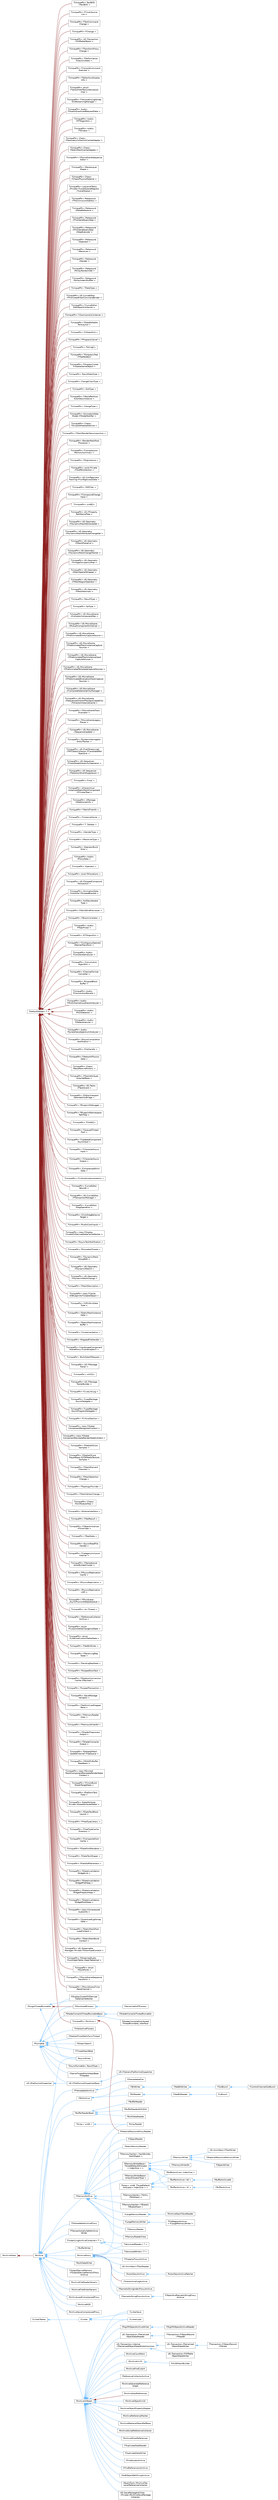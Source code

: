 digraph "Graphical Class Hierarchy"
{
 // INTERACTIVE_SVG=YES
 // LATEX_PDF_SIZE
  bgcolor="transparent";
  edge [fontname=Helvetica,fontsize=10,labelfontname=Helvetica,labelfontsize=10];
  node [fontname=Helvetica,fontsize=10,shape=box,height=0.2,width=0.4];
  rankdir="LR";
  Node0 [id="Node000000",label="FArchiveState",height=0.2,width=0.4,color="grey40", fillcolor="white", style="filled",URL="$d8/dea/structFArchiveState.html",tooltip=" "];
  Node0 -> Node1 [id="edge3033_Node000000_Node000001",dir="back",color="firebrick4",style="solid",tooltip=" "];
  Node1 [id="Node000001",label="FArchive",height=0.2,width=0.4,color="grey40", fillcolor="white", style="filled",URL="$d0/df8/classFArchive.html",tooltip="Base class for archives that can be used for loading, saving, and garbage collecting in a byte order ..."];
  Node1 -> Node2 [id="edge3034_Node000001_Node000002",dir="back",color="steelblue1",style="solid",tooltip=" "];
  Node2 [id="Node000002",label="FArchiveFileReaderGeneric",height=0.2,width=0.4,color="grey40", fillcolor="white", style="filled",URL="$de/d9c/classFArchiveFileReaderGeneric.html",tooltip=" "];
  Node1 -> Node3 [id="edge3035_Node000001_Node000003",dir="back",color="steelblue1",style="solid",tooltip=" "];
  Node3 [id="Node000003",label="FArchiveFileWriterGeneric",height=0.2,width=0.4,color="grey40", fillcolor="white", style="filled",URL="$dc/d57/classFArchiveFileWriterGeneric.html",tooltip=" "];
  Node1 -> Node4 [id="edge3036_Node000001_Node000004",dir="back",color="steelblue1",style="solid",tooltip=" "];
  Node4 [id="Node000004",label="FArchiveLoadCompressedProxy",height=0.2,width=0.4,color="grey40", fillcolor="white", style="filled",URL="$d8/dc9/classFArchiveLoadCompressedProxy.html",tooltip="FArchive Proxy to transparently load compressed data from an array."];
  Node1 -> Node5 [id="edge3037_Node000001_Node000005",dir="back",color="steelblue1",style="solid",tooltip=" "];
  Node5 [id="Node000005",label="FArchiveMD5",height=0.2,width=0.4,color="grey40", fillcolor="white", style="filled",URL="$d3/d32/classFArchiveMD5.html",tooltip="FArchive adapter for FMD5."];
  Node1 -> Node6 [id="edge3038_Node000001_Node000006",dir="back",color="steelblue1",style="solid",tooltip=" "];
  Node6 [id="Node000006",label="FArchiveProxy",height=0.2,width=0.4,color="grey40", fillcolor="white", style="filled",URL="$d7/db8/classFArchiveProxy.html",tooltip="Base class for archive proxies."];
  Node6 -> Node7 [id="edge3039_Node000006_Node000007",dir="back",color="steelblue1",style="solid",tooltip=" "];
  Node7 [id="Node000007",label="FActorDescArchive",height=0.2,width=0.4,color="grey40", fillcolor="white", style="filled",URL="$df/d8d/classFActorDescArchive.html",tooltip=" "];
  Node7 -> Node8 [id="edge3040_Node000007_Node000008",dir="back",color="steelblue1",style="solid",tooltip=" "];
  Node8 [id="Node000008",label="FActorDescArchivePatcher",height=0.2,width=0.4,color="grey40", fillcolor="white", style="filled",URL="$da/d65/classFActorDescArchivePatcher.html",tooltip=" "];
  Node6 -> Node9 [id="edge3041_Node000006_Node000009",dir="back",color="firebrick4",style="solid",tooltip=" "];
  Node9 [id="Node000009",label="FHierarchicalLogArchive",height=0.2,width=0.4,color="grey40", fillcolor="white", style="filled",URL="$df/d82/structFHierarchicalLogArchive.html",tooltip=" "];
  Node6 -> Node10 [id="edge3042_Node000006_Node000010",dir="back",color="steelblue1",style="solid",tooltip=" "];
  Node10 [id="Node000010",label="FMaterialResourceProxyReader",height=0.2,width=0.4,color="grey40", fillcolor="white", style="filled",URL="$d9/d6e/classFMaterialResourceProxyReader.html",tooltip=" "];
  Node6 -> Node229 [id="edge3043_Node000006_Node000229",dir="back",color="steelblue1",style="solid",tooltip=" "];
  Node229 [id="Node000229",label="FNameAsStringIndexProxyArchive",height=0.2,width=0.4,color="grey40", fillcolor="white", style="filled",URL="$d2/dbc/structFNameAsStringIndexProxyArchive.html",tooltip="Implements a proxy archive that serializes FNames as string data or an index (if the same name is rep..."];
  Node6 -> Node230 [id="edge3044_Node000006_Node000230",dir="back",color="steelblue1",style="solid",tooltip=" "];
  Node230 [id="Node000230",label="FNameAsStringProxyArchive",height=0.2,width=0.4,color="grey40", fillcolor="white", style="filled",URL="$dd/dfe/structFNameAsStringProxyArchive.html",tooltip="Implements a proxy archive that serializes FNames as string data."];
  Node230 -> Node231 [id="edge3045_Node000230_Node000231",dir="back",color="steelblue1",style="solid",tooltip=" "];
  Node231 [id="Node000231",label="FObjectAndNameAsStringProxy\lArchive",height=0.2,width=0.4,color="grey40", fillcolor="white", style="filled",URL="$d7/dc9/structFObjectAndNameAsStringProxyArchive.html",tooltip="Implements a proxy archive that serializes UObjects and FNames as string data."];
  Node6 -> Node232 [id="edge3046_Node000006_Node000232",dir="back",color="steelblue1",style="solid",tooltip=" "];
  Node232 [id="Node000232",label="FPropertyProxyArchive",height=0.2,width=0.4,color="grey40", fillcolor="white", style="filled",URL="$d5/d2a/classFPropertyProxyArchive.html",tooltip="Simple proxy archive for serializing references to FFields from Bytecode."];
  Node6 -> Node233 [id="edge3047_Node000006_Node000233",dir="back",color="steelblue1",style="solid",tooltip=" "];
  Node233 [id="Node000233",label="TVersionedReader\< T \>",height=0.2,width=0.4,color="grey40", fillcolor="white", style="filled",URL="$d8/d5b/classTVersionedReader.html",tooltip=" "];
  Node6 -> Node235 [id="edge3048_Node000006_Node000235",dir="back",color="steelblue1",style="solid",tooltip=" "];
  Node235 [id="Node000235",label="TVersionedWriter\< T \>",height=0.2,width=0.4,color="grey40", fillcolor="white", style="filled",URL="$d8/d05/classTVersionedWriter.html",tooltip=" "];
  Node6 -> Node236 [id="edge3049_Node000006_Node000236",dir="back",color="steelblue1",style="solid",tooltip=" "];
  Node236 [id="Node000236",label="UE::AnimNext::FTraitReader",height=0.2,width=0.4,color="grey40", fillcolor="white", style="filled",URL="$dd/d49/classUE_1_1AnimNext_1_1FTraitReader.html",tooltip="FTraitReader."];
  Node1 -> Node237 [id="edge3050_Node000001_Node000237",dir="back",color="steelblue1",style="solid",tooltip=" "];
  Node237 [id="Node000237",label="FArchiveSaveCompressedProxy",height=0.2,width=0.4,color="grey40", fillcolor="white", style="filled",URL="$d1/d42/classFArchiveSaveCompressedProxy.html",tooltip="FArchive Proxy to transparently write out compressed data to an array."];
  Node1 -> Node238 [id="edge3051_Node000001_Node000238",dir="back",color="steelblue1",style="solid",tooltip=" "];
  Node238 [id="Node000238",label="FArchiveUObject",height=0.2,width=0.4,color="grey40", fillcolor="white", style="filled",URL="$de/d5e/classFArchiveUObject.html",tooltip="Base FArchive for serializing UObjects."];
  Node238 -> Node239 [id="edge3052_Node000238_Node000239",dir="back",color="steelblue1",style="solid",tooltip=" "];
  Node239 [id="Node000239",label="FArchiveCountMem",height=0.2,width=0.4,color="grey40", fillcolor="white", style="filled",URL="$d5/da5/classFArchiveCountMem.html",tooltip="Archive for counting memory usage."];
  Node238 -> Node240 [id="edge3053_Node000238_Node000240",dir="back",color="steelblue1",style="solid",tooltip=" "];
  Node240 [id="Node000240",label="FArchiveCrc32",height=0.2,width=0.4,color="grey40", fillcolor="white", style="filled",URL="$df/d50/classFArchiveCrc32.html",tooltip="Calculates a checksum from the input provided to the archive."];
  Node240 -> Node241 [id="edge3054_Node000240_Node000241",dir="back",color="steelblue1",style="solid",tooltip=" "];
  Node241 [id="Node000241",label="FHLODHashBuilder",height=0.2,width=0.4,color="grey40", fillcolor="white", style="filled",URL="$d7/d41/classFHLODHashBuilder.html",tooltip=" "];
  Node238 -> Node242 [id="edge3055_Node000238_Node000242",dir="back",color="steelblue1",style="solid",tooltip=" "];
  Node242 [id="Node000242",label="FArchiveFindCulprit",height=0.2,width=0.4,color="grey40", fillcolor="white", style="filled",URL="$d7/d25/classFArchiveFindCulprit.html",tooltip="Archive for finding who references an object."];
  Node238 -> Node243 [id="edge3056_Node000238_Node000243",dir="back",color="steelblue1",style="solid",tooltip=" "];
  Node243 [id="Node000243",label="FArchiveGenerateReference\lGraph",height=0.2,width=0.4,color="grey40", fillcolor="white", style="filled",URL="$df/df4/classFArchiveGenerateReferenceGraph.html",tooltip="An archive for creating a reference graph of all UObjects."];
  Node238 -> Node244 [id="edge3057_Node000238_Node000244",dir="back",color="firebrick4",style="solid",tooltip=" "];
  Node244 [id="Node000244",label="FArchiveHasReferences",height=0.2,width=0.4,color="grey40", fillcolor="white", style="filled",URL="$df/d2b/classFArchiveHasReferences.html",tooltip=" "];
  Node238 -> Node245 [id="edge3058_Node000238_Node000245",dir="back",color="steelblue1",style="solid",tooltip=" "];
  Node245 [id="Node000245",label="FArchiveObjectCrc32",height=0.2,width=0.4,color="grey40", fillcolor="white", style="filled",URL="$d4/df8/classFArchiveObjectCrc32.html",tooltip="Calculates a checksum on an object's serialized data stream."];
  Node238 -> Node246 [id="edge3059_Node000238_Node000246",dir="back",color="steelblue1",style="solid",tooltip=" "];
  Node246 [id="Node000246",label="FArchiveObjectPropertyMapper",height=0.2,width=0.4,color="grey40", fillcolor="white", style="filled",URL="$dc/d5e/classFArchiveObjectPropertyMapper.html",tooltip="Class for collecting references to objects, along with the properties that references that object."];
  Node238 -> Node247 [id="edge3060_Node000238_Node000247",dir="back",color="steelblue1",style="solid",tooltip=" "];
  Node247 [id="Node000247",label="FArchiveReferenceMarker",height=0.2,width=0.4,color="grey40", fillcolor="white", style="filled",URL="$d7/dce/classFArchiveReferenceMarker.html",tooltip="This archive marks all objects referenced by the specified \"root set\" of objects."];
  Node238 -> Node248 [id="edge3061_Node000238_Node000248",dir="back",color="steelblue1",style="solid",tooltip=" "];
  Node248 [id="Node000248",label="FArchiveReplaceObjectRefBase",height=0.2,width=0.4,color="grey40", fillcolor="white", style="filled",URL="$d1/d90/classFArchiveReplaceObjectRefBase.html",tooltip="Base class for object replacement archives."];
  Node238 -> Node249 [id="edge3062_Node000238_Node000249",dir="back",color="steelblue1",style="solid",tooltip=" "];
  Node249 [id="Node000249",label="FArchiveScriptReferenceCollector",height=0.2,width=0.4,color="grey40", fillcolor="white", style="filled",URL="$dd/d9f/classFArchiveScriptReferenceCollector.html",tooltip=" "];
  Node238 -> Node250 [id="edge3063_Node000238_Node000250",dir="back",color="steelblue1",style="solid",tooltip=" "];
  Node250 [id="Node000250",label="FArchiveShowReferences",height=0.2,width=0.4,color="grey40", fillcolor="white", style="filled",URL="$dd/d07/classFArchiveShowReferences.html",tooltip="Archive for displaying all objects referenced by a particular object."];
  Node238 -> Node251 [id="edge3064_Node000238_Node000251",dir="back",color="steelblue1",style="solid",tooltip=" "];
  Node251 [id="Node000251",label="FDuplicateDataReader",height=0.2,width=0.4,color="grey40", fillcolor="white", style="filled",URL="$d8/dbc/classFDuplicateDataReader.html",tooltip="Reads duplicated objects from a memory buffer, replacing object references to duplicated objects."];
  Node238 -> Node252 [id="edge3065_Node000238_Node000252",dir="back",color="steelblue1",style="solid",tooltip=" "];
  Node252 [id="Node000252",label="FDuplicateDataWriter",height=0.2,width=0.4,color="grey40", fillcolor="white", style="filled",URL="$df/deb/classFDuplicateDataWriter.html",tooltip="Writes duplicated objects to a memory buffer, duplicating referenced inner objects and adding the dup..."];
  Node238 -> Node253 [id="edge3066_Node000238_Node000253",dir="back",color="steelblue1",style="solid",tooltip=" "];
  Node253 [id="Node000253",label="FFindAssetsArchive",height=0.2,width=0.4,color="grey40", fillcolor="white", style="filled",URL="$d4/d3d/classFFindAssetsArchive.html",tooltip="This archive searches objects for assets."];
  Node238 -> Node254 [id="edge3067_Node000238_Node000254",dir="back",color="steelblue1",style="solid",tooltip=" "];
  Node254 [id="Node000254",label="FFindReferencersArchive",height=0.2,width=0.4,color="grey40", fillcolor="white", style="filled",URL="$d8/d2e/classFFindReferencersArchive.html",tooltip="Archive for mapping out the referencers of a collection of objects."];
  Node238 -> Node255 [id="edge3068_Node000238_Node000255",dir="back",color="steelblue1",style="solid",tooltip=" "];
  Node255 [id="Node000255",label="FLinkerLoad",height=0.2,width=0.4,color="grey40", fillcolor="white", style="filled",URL="$d9/d6b/classFLinkerLoad.html",tooltip=" "];
  Node238 -> Node257 [id="edge3069_Node000238_Node000257",dir="back",color="steelblue1",style="solid",tooltip=" "];
  Node257 [id="Node000257",label="FLinkerSave",height=0.2,width=0.4,color="grey40", fillcolor="white", style="filled",URL="$d1/d6e/classFLinkerSave.html",tooltip="Handles saving Unreal package files."];
  Node238 -> Node259 [id="edge3070_Node000238_Node000259",dir="back",color="steelblue1",style="solid",tooltip=" "];
  Node259 [id="Node000259",label="FReferenceCollectorArchive",height=0.2,width=0.4,color="grey40", fillcolor="white", style="filled",URL="$dc/d7b/classFReferenceCollectorArchive.html",tooltip="Reference collecting archive created by FReferenceCollector::GetVerySlowReferenceCollectorArchive()"];
  Node238 -> Node260 [id="edge3071_Node000238_Node000260",dir="back",color="steelblue1",style="solid",tooltip=" "];
  Node260 [id="Node000260",label="FRigVMObjectArchiveWriter",height=0.2,width=0.4,color="grey40", fillcolor="white", style="filled",URL="$de/de2/classFRigVMObjectArchiveWriter.html",tooltip=" "];
  Node260 -> Node261 [id="edge3072_Node000260_Node000261",dir="back",color="steelblue1",style="solid",tooltip=" "];
  Node261 [id="Node000261",label="FRigVMObjectArchiveReader",height=0.2,width=0.4,color="grey40", fillcolor="white", style="filled",URL="$de/df0/classFRigVMObjectArchiveReader.html",tooltip=" "];
  Node238 -> Node262 [id="edge3073_Node000238_Node000262",dir="back",color="steelblue1",style="solid",tooltip=" "];
  Node262 [id="Node000262",label="FSoftObjectPathFixupArchive",height=0.2,width=0.4,color="grey40", fillcolor="white", style="filled",URL="$d5/d82/structFSoftObjectPathFixupArchive.html",tooltip=" "];
  Node238 -> Node263 [id="edge3074_Node000238_Node000263",dir="back",color="steelblue1",style="solid",tooltip=" "];
  Node263 [id="Node000263",label="ObjectTools::FArchiveTop\lLevelReferenceCollector",height=0.2,width=0.4,color="grey40", fillcolor="white", style="filled",URL="$d1/d58/classObjectTools_1_1FArchiveTopLevelReferenceCollector.html",tooltip="An archive for collecting object references that are top-level objects."];
  Node238 -> Node264 [id="edge3075_Node000238_Node000264",dir="back",color="steelblue1",style="solid",tooltip=" "];
  Node264 [id="Node000264",label="UE::SavePackageUtilities\l::Private::FArchiveSavePackage\lCollector",height=0.2,width=0.4,color="grey40", fillcolor="white", style="filled",URL="$d1/d1d/classUE_1_1SavePackageUtilities_1_1Private_1_1FArchiveSavePackageCollector.html",tooltip="Base archive class for Archives used during SavePackage to implement the flags used for SavePackage S..."];
  Node238 -> Node265 [id="edge3076_Node000238_Node000265",dir="back",color="steelblue1",style="solid",tooltip=" "];
  Node265 [id="Node000265",label="UE::Transaction::FSerialized\lObjectDataReader",height=0.2,width=0.4,color="grey40", fillcolor="white", style="filled",URL="$de/dcd/classUE_1_1Transaction_1_1FSerializedObjectDataReader.html",tooltip="Core archive to read a transaction object from the buffer."];
  Node265 -> Node266 [id="edge3077_Node000265_Node000266",dir="back",color="steelblue1",style="solid",tooltip=" "];
  Node266 [id="Node000266",label="FTransaction::FObjectRecord\l::FReader",height=0.2,width=0.4,color="grey40", fillcolor="white", style="filled",URL="$d6/dea/classFTransaction_1_1FObjectRecord_1_1FReader.html",tooltip="Transfers data from an array."];
  Node238 -> Node267 [id="edge3078_Node000238_Node000267",dir="back",color="steelblue1",style="solid",tooltip=" "];
  Node267 [id="Node000267",label="UE::Transaction::Internal\l::FSerializedObjectDataWriterCommon",height=0.2,width=0.4,color="grey40", fillcolor="white", style="filled",URL="$dd/dda/classUE_1_1Transaction_1_1Internal_1_1FSerializedObjectDataWriterCommon.html",tooltip="Core archive to write a transaction object to the buffer."];
  Node267 -> Node268 [id="edge3079_Node000267_Node000268",dir="back",color="steelblue1",style="solid",tooltip=" "];
  Node268 [id="Node000268",label="UE::Transaction::FDiffable\lObjectDataWriter",height=0.2,width=0.4,color="grey40", fillcolor="white", style="filled",URL="$d5/dce/classUE_1_1Transaction_1_1FDiffableObjectDataWriter.html",tooltip="Core archive to write a diffable object to the buffer."];
  Node267 -> Node269 [id="edge3080_Node000267_Node000269",dir="back",color="steelblue1",style="solid",tooltip=" "];
  Node269 [id="Node000269",label="UE::Transaction::FSerialized\lObjectDataWriter",height=0.2,width=0.4,color="grey40", fillcolor="white", style="filled",URL="$d7/d7d/classUE_1_1Transaction_1_1FSerializedObjectDataWriter.html",tooltip="Core archive to write a transaction object to the buffer."];
  Node269 -> Node270 [id="edge3081_Node000269_Node000270",dir="back",color="steelblue1",style="solid",tooltip=" "];
  Node270 [id="Node000270",label="FTransaction::FObjectRecord\l::FWriter",height=0.2,width=0.4,color="grey40", fillcolor="white", style="filled",URL="$d2/ded/classFTransaction_1_1FObjectRecord_1_1FWriter.html",tooltip="Transfers data to an array."];
  Node1 -> Node271 [id="edge3082_Node000001_Node000271",dir="back",color="steelblue1",style="solid",tooltip=" "];
  Node271 [id="Node000271",label="FAsyncWriter",height=0.2,width=0.4,color="grey40", fillcolor="white", style="filled",URL="$d1/d4c/classFAsyncWriter.html",tooltip="Provides a thread-safe serialization interface with a background thread doing the actual writes."];
  Node1 -> Node289 [id="edge3083_Node000001_Node000289",dir="back",color="steelblue1",style="solid",tooltip=" "];
  Node289 [id="Node000289",label="FBitArchive",height=0.2,width=0.4,color="grey40", fillcolor="white", style="filled",URL="$d3/dfc/classFBitArchive.html",tooltip="Base class for serializing bitstreams."];
  Node289 -> Node290 [id="edge3084_Node000289_Node000290",dir="back",color="steelblue1",style="solid",tooltip=" "];
  Node290 [id="Node000290",label="FBitReader",height=0.2,width=0.4,color="grey40", fillcolor="white", style="filled",URL="$d8/d4a/structFBitReader.html",tooltip=" "];
  Node290 -> Node291 [id="edge3085_Node000290_Node000291",dir="back",color="steelblue1",style="solid",tooltip=" "];
  Node291 [id="Node000291",label="FNetBitReader",height=0.2,width=0.4,color="grey40", fillcolor="white", style="filled",URL="$db/dbb/classFNetBitReader.html",tooltip="FNetBitReader A bit reader that serializes FNames and UObject* through a network packagemap."];
  Node291 -> Node292 [id="edge3086_Node000291_Node000292",dir="back",color="steelblue1",style="solid",tooltip=" "];
  Node292 [id="Node000292",label="FInBunch",height=0.2,width=0.4,color="grey40", fillcolor="white", style="filled",URL="$d1/dd8/classFInBunch.html",tooltip=" "];
  Node289 -> Node293 [id="edge3087_Node000289_Node000293",dir="back",color="steelblue1",style="solid",tooltip=" "];
  Node293 [id="Node000293",label="FBitWriter",height=0.2,width=0.4,color="grey40", fillcolor="white", style="filled",URL="$d1/de9/structFBitWriter.html",tooltip=" "];
  Node293 -> Node294 [id="edge3088_Node000293_Node000294",dir="back",color="steelblue1",style="solid",tooltip=" "];
  Node294 [id="Node000294",label="FNetBitWriter",height=0.2,width=0.4,color="grey40", fillcolor="white", style="filled",URL="$d1/d1a/classFNetBitWriter.html",tooltip="FNetBitWriter A bit writer that serializes FNames and UObject* through a network packagemap."];
  Node294 -> Node295 [id="edge3089_Node000294_Node000295",dir="back",color="steelblue1",style="solid",tooltip=" "];
  Node295 [id="Node000295",label="FOutBunch",height=0.2,width=0.4,color="grey40", fillcolor="white", style="filled",URL="$d3/d40/classFOutBunch.html",tooltip=" "];
  Node295 -> Node296 [id="edge3090_Node000295_Node000296",dir="back",color="steelblue1",style="solid",tooltip=" "];
  Node296 [id="Node000296",label="FControlChannelOutBunch",height=0.2,width=0.4,color="grey40", fillcolor="white", style="filled",URL="$dd/d46/structFControlChannelOutBunch.html",tooltip="out bunch for the control channel (special restrictions)"];
  Node1 -> Node297 [id="edge3091_Node000001_Node000297",dir="back",color="steelblue1",style="solid",tooltip=" "];
  Node297 [id="Node000297",label="FBufferReaderBase",height=0.2,width=0.4,color="grey40", fillcolor="white", style="filled",URL="$de/d15/classFBufferReaderBase.html",tooltip="Similar to FMemoryReader, but able to internally manage the memory for the buffer."];
  Node297 -> Node298 [id="edge3092_Node000297_Node000298",dir="back",color="steelblue1",style="solid",tooltip=" "];
  Node298 [id="Node000298",label="FBufferReader",height=0.2,width=0.4,color="grey40", fillcolor="white", style="filled",URL="$da/d93/classFBufferReader.html",tooltip="Similar to FMemoryReader, but able to internally manage the memory for the buffer."];
  Node297 -> Node299 [id="edge3093_Node000297_Node000299",dir="back",color="steelblue1",style="solid",tooltip=" "];
  Node299 [id="Node000299",label="FBufferReaderWithSHA",height=0.2,width=0.4,color="grey40", fillcolor="white", style="filled",URL="$d8/dba/classFBufferReaderWithSHA.html",tooltip="Similar to FBufferReader, but will verify the contents of the buffer on close (on close to that we kn..."];
  Node297 -> Node300 [id="edge3094_Node000297_Node000300",dir="back",color="steelblue1",style="solid",tooltip=" "];
  Node300 [id="Node000300",label="FBulkDataReader",height=0.2,width=0.4,color="grey40", fillcolor="white", style="filled",URL="$db/dd7/classFBulkDataReader.html",tooltip="Custom archive class for reading directly from bulk data."];
  Node1 -> Node301 [id="edge3095_Node000001_Node000301",dir="back",color="steelblue1",style="solid",tooltip=" "];
  Node301 [id="Node000301",label="FBufferWriter",height=0.2,width=0.4,color="grey40", fillcolor="white", style="filled",URL="$d0/d97/classFBufferWriter.html",tooltip="Similar to FMemoryWriter, but able to internally manage the memory for the buffer."];
  Node1 -> Node302 [id="edge3096_Node000001_Node000302",dir="back",color="steelblue1",style="solid",tooltip=" "];
  Node302 [id="Node000302",label="FBulkDataWriter",height=0.2,width=0.4,color="grey40", fillcolor="white", style="filled",URL="$d3/d81/classFBulkDataWriter.html",tooltip="Custom archive class for writing directly to bulk data."];
  Node1 -> Node303 [id="edge3097_Node000001_Node000303",dir="back",color="steelblue1",style="solid",tooltip=" "];
  Node303 [id="Node000303",label="FMemoryArchive",height=0.2,width=0.4,color="grey40", fillcolor="white", style="filled",URL="$d3/de8/classFMemoryArchive.html",tooltip="Base class for serializing arbitrary data in memory."];
  Node303 -> Node304 [id="edge3098_Node000303_Node000304",dir="back",color="steelblue1",style="solid",tooltip=" "];
  Node304 [id="Node000304",label="TMemoryHasher\< FSHA1,\l FSHAHash \>",height=0.2,width=0.4,color="grey40", fillcolor="white", style="filled",URL="$d4/d80/classTMemoryHasher.html",tooltip=" "];
  Node303 -> Node305 [id="edge3099_Node000303_Node000305",dir="back",color="steelblue1",style="solid",tooltip=" "];
  Node305 [id="Node000305",label="TMemoryHasher\< FBlake3,\l FBlake3Hash \>",height=0.2,width=0.4,color="grey40", fillcolor="white", style="filled",URL="$d4/d80/classTMemoryHasher.html",tooltip=" "];
  Node303 -> Node306 [id="edge3100_Node000303_Node000306",dir="back",color="steelblue1",style="solid",tooltip=" "];
  Node306 [id="Node000306",label="TMemoryWriterBase\<\l TSizedDefaultAllocator\l\< IndexSize \> \>",height=0.2,width=0.4,color="grey40", fillcolor="white", style="filled",URL="$d4/d2a/classTMemoryWriterBase.html",tooltip=" "];
  Node306 -> Node307 [id="edge3101_Node000306_Node000307",dir="back",color="steelblue1",style="solid",tooltip=" "];
  Node307 [id="Node000307",label="TBufferArchive\< 32 \>",height=0.2,width=0.4,color="grey40", fillcolor="white", style="filled",URL="$d6/ddb/classTBufferArchive.html",tooltip=" "];
  Node307 -> Node308 [id="edge3102_Node000307_Node000308",dir="back",color="steelblue1",style="solid",tooltip=" "];
  Node308 [id="Node000308",label="FBufferArchive",height=0.2,width=0.4,color="grey40", fillcolor="white", style="filled",URL="$d8/d2b/classFBufferArchive.html",tooltip=" "];
  Node306 -> Node310 [id="edge3103_Node000306_Node000310",dir="back",color="steelblue1",style="solid",tooltip=" "];
  Node310 [id="Node000310",label="TBufferArchive\< 64 \>",height=0.2,width=0.4,color="grey40", fillcolor="white", style="filled",URL="$d6/ddb/classTBufferArchive.html",tooltip=" "];
  Node310 -> Node311 [id="edge3104_Node000310_Node000311",dir="back",color="steelblue1",style="solid",tooltip=" "];
  Node311 [id="Node000311",label="FBufferArchive64",height=0.2,width=0.4,color="grey40", fillcolor="white", style="filled",URL="$d3/dd0/classFBufferArchive64.html",tooltip=" "];
  Node306 -> Node313 [id="edge3105_Node000306_Node000313",dir="back",color="steelblue1",style="solid",tooltip=" "];
  Node313 [id="Node000313",label="FMemoryWriter",height=0.2,width=0.4,color="grey40", fillcolor="white", style="filled",URL="$d7/d86/classFMemoryWriter.html",tooltip=" "];
  Node313 -> Node314 [id="edge3106_Node000313_Node000314",dir="back",color="steelblue1",style="solid",tooltip=" "];
  Node314 [id="Node000314",label="FMaterialResourceMemoryWriter",height=0.2,width=0.4,color="grey40", fillcolor="white", style="filled",URL="$d9/d64/classFMaterialResourceMemoryWriter.html",tooltip=" "];
  Node313 -> Node315 [id="edge3107_Node000313_Node000315",dir="back",color="steelblue1",style="solid",tooltip=" "];
  Node315 [id="Node000315",label="FObjectWriter",height=0.2,width=0.4,color="grey40", fillcolor="white", style="filled",URL="$df/d4d/classFObjectWriter.html",tooltip="UObject Memory Writer Archive."];
  Node313 -> Node316 [id="edge3108_Node000313_Node000316",dir="back",color="steelblue1",style="solid",tooltip=" "];
  Node316 [id="Node000316",label="UE::AnimNext::FTraitWriter",height=0.2,width=0.4,color="grey40", fillcolor="white", style="filled",URL="$d7/d7c/classUE_1_1AnimNext_1_1FTraitWriter.html",tooltip="FTraitWriter."];
  Node306 -> Node317 [id="edge3109_Node000306_Node000317",dir="back",color="steelblue1",style="solid",tooltip=" "];
  Node317 [id="Node000317",label="FMemoryWriter64",height=0.2,width=0.4,color="grey40", fillcolor="white", style="filled",URL="$dd/d53/classFMemoryWriter64.html",tooltip=" "];
  Node306 -> Node312 [id="edge3110_Node000306_Node000312",dir="back",color="steelblue1",style="solid",tooltip=" "];
  Node312 [id="Node000312",label="TBufferArchive\< IndexSize \>",height=0.2,width=0.4,color="grey40", fillcolor="white", style="filled",URL="$d6/ddb/classTBufferArchive.html",tooltip="Buffer archiver."];
  Node303 -> Node318 [id="edge3111_Node000303_Node000318",dir="back",color="steelblue1",style="solid",tooltip=" "];
  Node318 [id="Node000318",label="FArrayReader",height=0.2,width=0.4,color="grey40", fillcolor="white", style="filled",URL="$da/d60/classFArrayReader.html",tooltip=" "];
  Node303 -> Node320 [id="edge3112_Node000303_Node000320",dir="back",color="steelblue1",style="solid",tooltip=" "];
  Node320 [id="Node000320",label="FLargeMemoryReader",height=0.2,width=0.4,color="grey40", fillcolor="white", style="filled",URL="$d6/d5d/classFLargeMemoryReader.html",tooltip="Archive for reading a large amount of arbitrary data from memory."];
  Node320 -> Node321 [id="edge3113_Node000320_Node000321",dir="back",color="steelblue1",style="solid",tooltip=" "];
  Node321 [id="Node000321",label="FArchiveStackTraceReader",height=0.2,width=0.4,color="grey40", fillcolor="white", style="filled",URL="$d2/daf/classFArchiveStackTraceReader.html",tooltip="Archive that stores a callstack for each of the Serialize calls and has the ability to compare itself..."];
  Node303 -> Node322 [id="edge3114_Node000303_Node000322",dir="back",color="steelblue1",style="solid",tooltip=" "];
  Node322 [id="Node000322",label="FLargeMemoryWriter",height=0.2,width=0.4,color="grey40", fillcolor="white", style="filled",URL="$da/df3/classFLargeMemoryWriter.html",tooltip="Archive for storing a large amount of arbitrary data to memory."];
  Node322 -> Node323 [id="edge3115_Node000322_Node000323",dir="back",color="steelblue1",style="solid",tooltip=" "];
  Node323 [id="Node000323",label="TFileRegionArchive\l\< FLargeMemoryWriter \>",height=0.2,width=0.4,color="grey40", fillcolor="white", style="filled",URL="$d8/da8/classTFileRegionArchive.html",tooltip=" "];
  Node303 -> Node324 [id="edge3116_Node000303_Node000324",dir="back",color="steelblue1",style="solid",tooltip=" "];
  Node324 [id="Node000324",label="FMemoryReader",height=0.2,width=0.4,color="grey40", fillcolor="white", style="filled",URL="$d9/d52/classFMemoryReader.html",tooltip="Archive for reading arbitrary data from the specified memory location."];
  Node303 -> Node325 [id="edge3117_Node000303_Node000325",dir="back",color="steelblue1",style="solid",tooltip=" "];
  Node325 [id="Node000325",label="FMemoryReaderView",height=0.2,width=0.4,color="grey40", fillcolor="white", style="filled",URL="$df/d0b/classFMemoryReaderView.html",tooltip="Archive for reading arbitrary data from the specified memory view."];
  Node303 -> Node326 [id="edge3118_Node000303_Node000326",dir="back",color="steelblue1",style="solid",tooltip=" "];
  Node326 [id="Node000326",label="FObjectReader",height=0.2,width=0.4,color="grey40", fillcolor="white", style="filled",URL="$df/de4/classFObjectReader.html",tooltip="UObject Memory Reader Archive."];
  Node303 -> Node327 [id="edge3119_Node000303_Node000327",dir="back",color="steelblue1",style="solid",tooltip=" "];
  Node327 [id="Node000327",label="FStaticMemoryReader",height=0.2,width=0.4,color="grey40", fillcolor="white", style="filled",URL="$d4/d09/classFStaticMemoryReader.html",tooltip="Archive for reading arbitrary data from the specified memory location."];
  Node303 -> Node328 [id="edge3120_Node000303_Node000328",dir="back",color="steelblue1",style="solid",tooltip=" "];
  Node328 [id="Node000328",label="TMemoryHasher\< HashBuilder,\l HashDigest \>",height=0.2,width=0.4,color="grey40", fillcolor="white", style="filled",URL="$d4/d80/classTMemoryHasher.html",tooltip="Archive for hashing arbitrary data."];
  Node303 -> Node329 [id="edge3121_Node000303_Node000329",dir="back",color="steelblue1",style="solid",tooltip=" "];
  Node329 [id="Node000329",label="TMemoryWriterBase\<\l ArrayAllocatorType \>",height=0.2,width=0.4,color="grey40", fillcolor="white", style="filled",URL="$d4/d2a/classTMemoryWriterBase.html",tooltip="Archive for storing arbitrary data to the specified memory location."];
  Node1 -> Node330 [id="edge3122_Node000001_Node000330",dir="back",color="steelblue1",style="solid",tooltip=" "];
  Node330 [id="Node000330",label="FOutputDeviceMemory\l::FOutputDeviceMemoryProxy\lArchive",height=0.2,width=0.4,color="grey40", fillcolor="white", style="filled",URL="$d1/dd1/classFOutputDeviceMemory_1_1FOutputDeviceMemoryProxyArchive.html",tooltip=" "];
  Node1 -> Node331 [id="edge3123_Node000001_Node000331",dir="back",color="steelblue1",style="solid",tooltip=" "];
  Node331 [id="Node000331",label="FPreloadableArchive",height=0.2,width=0.4,color="grey40", fillcolor="white", style="filled",URL="$d7/da3/classFPreloadableArchive.html",tooltip="A read-only archive that adds support for asynchronous preloading and priming to an inner archive."];
  Node331 -> Node332 [id="edge3124_Node000331_Node000332",dir="back",color="steelblue1",style="solid",tooltip=" "];
  Node332 [id="Node000332",label="FPreloadableFile",height=0.2,width=0.4,color="grey40", fillcolor="white", style="filled",URL="$d4/d67/classFPreloadableFile.html",tooltip="An FPreloadableArchive that is customized for reading files from IFileManager."];
  Node1 -> Node333 [id="edge3125_Node000001_Node000333",dir="back",color="steelblue1",style="solid",tooltip=" "];
  Node333 [id="Node000333",label="FPreloadableArchiveProxy",height=0.2,width=0.4,color="grey40", fillcolor="white", style="filled",URL="$d7/dc4/classFPreloadableArchiveProxy.html",tooltip="A helper class for systems that want to make their own registration system."];
  Node1 -> Node334 [id="edge3126_Node000001_Node000334",dir="back",color="steelblue1",style="solid",tooltip=" "];
  Node334 [id="Node000334",label="FTransactionallySafeArchive\lWriter",height=0.2,width=0.4,color="grey40", fillcolor="white", style="filled",URL="$d1/dd1/classFTransactionallySafeArchiveWriter.html",tooltip="FTransactionallySafeArchiveWriter takes ownership of an existing FArchive and allows it to be written..."];
  Node258 [id="Node000258",label="FLinkerTables",height=0.2,width=0.4,color="grey40", fillcolor="white", style="filled",URL="$dc/dc3/classFLinkerTables.html",tooltip=" "];
  Node258 -> Node256 [id="edge3127_Node000258_Node000256",dir="back",color="steelblue1",style="solid",tooltip=" "];
  Node256 [id="Node000256",label="FLinker",height=0.2,width=0.4,color="grey40", fillcolor="white", style="filled",URL="$d2/db2/classFLinker.html",tooltip="Manages the data associated with an Unreal package."];
  Node256 -> Node255 [id="edge3128_Node000256_Node000255",dir="back",color="steelblue1",style="solid",tooltip=" "];
  Node256 -> Node257 [id="edge3129_Node000256_Node000257",dir="back",color="steelblue1",style="solid",tooltip=" "];
  Node272 [id="Node000272",label="FRunnable",height=0.2,width=0.4,color="grey40", fillcolor="white", style="filled",URL="$dc/d9f/classFRunnable.html",tooltip="Interface for \"runnable\" objects."];
  Node272 -> Node271 [id="edge3130_Node000272_Node000271",dir="back",color="steelblue1",style="solid",tooltip=" "];
  Node272 -> Node273 [id="edge3131_Node000272_Node000273",dir="back",color="steelblue1",style="solid",tooltip=" "];
  Node273 [id="Node000273",label="FDisplayClusterFillDerived\lDataCacheWorker",height=0.2,width=0.4,color="grey40", fillcolor="white", style="filled",URL="$d6/d6c/classFDisplayClusterFillDerivedDataCacheWorker.html",tooltip=" "];
  Node272 -> Node277 [id="edge3132_Node000272_Node000277",dir="back",color="steelblue1",style="solid",tooltip=" "];
  Node277 [id="Node000277",label="FGameThreadHitchHeartBeat\lThreaded",height=0.2,width=0.4,color="grey40", fillcolor="white", style="filled",URL="$d3/d72/classFGameThreadHitchHeartBeatThreaded.html",tooltip=" "];
  Node272 -> Node278 [id="edge3133_Node000272_Node000278",dir="back",color="steelblue1",style="solid",tooltip=" "];
  Node278 [id="Node000278",label="FInteractiveProcess",height=0.2,width=0.4,color="grey40", fillcolor="white", style="filled",URL="$d3/d6d/classFInteractiveProcess.html",tooltip="Implements an external process that can be interacted."];
  Node272 -> Node279 [id="edge3134_Node000272_Node000279",dir="back",color="steelblue1",style="solid",tooltip=" "];
  Node279 [id="Node000279",label="FMediaIOCoreWaitVSyncThread",height=0.2,width=0.4,color="grey40", fillcolor="white", style="filled",URL="$dc/dd0/classFMediaIOCoreWaitVSyncThread.html",tooltip=" "];
  Node272 -> Node275 [id="edge3135_Node000272_Node000275",dir="back",color="steelblue1",style="solid",tooltip=" "];
  Node275 [id="Node000275",label="FMonitoredProcess",height=0.2,width=0.4,color="grey40", fillcolor="white", style="filled",URL="$de/d9c/classFMonitoredProcess.html",tooltip="Implements an external process that can be monitored."];
  Node275 -> Node276 [id="edge3136_Node000275_Node000276",dir="back",color="steelblue1",style="solid",tooltip=" "];
  Node276 [id="Node000276",label="FSerializedUATProcess",height=0.2,width=0.4,color="grey40", fillcolor="white", style="filled",URL="$de/da2/classFSerializedUATProcess.html",tooltip=" "];
  Node272 -> Node280 [id="edge3137_Node000272_Node000280",dir="back",color="steelblue1",style="solid",tooltip=" "];
  Node280 [id="Node000280",label="FShaderCompileThreadRunnableBase",height=0.2,width=0.4,color="grey40", fillcolor="white", style="filled",URL="$de/db1/classFShaderCompileThreadRunnableBase.html",tooltip=" "];
  Node280 -> Node281 [id="edge3138_Node000280_Node000281",dir="back",color="steelblue1",style="solid",tooltip=" "];
  Node281 [id="Node000281",label="FShaderCompileDistributed\lThreadRunnable_Interface",height=0.2,width=0.4,color="grey40", fillcolor="white", style="filled",URL="$d8/d2b/classFShaderCompileDistributedThreadRunnable__Interface.html",tooltip=" "];
  Node280 -> Node282 [id="edge3139_Node000280_Node000282",dir="back",color="steelblue1",style="solid",tooltip=" "];
  Node282 [id="Node000282",label="FShaderCompileThreadRunnable",height=0.2,width=0.4,color="grey40", fillcolor="white", style="filled",URL="$df/d8d/classFShaderCompileThreadRunnable.html",tooltip="Shader compiling thread This runs in the background while UE is running, launches shader compile work..."];
  Node272 -> Node283 [id="edge3140_Node000272_Node000283",dir="back",color="steelblue1",style="solid",tooltip=" "];
  Node283 [id="Node000283",label="FStreamSearch",height=0.2,width=0.4,color="grey40", fillcolor="white", style="filled",URL="$d8/dbf/classFStreamSearch.html",tooltip="Async task for searching Blueprints."];
  Node272 -> Node284 [id="edge3141_Node000272_Node000284",dir="back",color="steelblue1",style="solid",tooltip=" "];
  Node284 [id="Node000284",label="FThreadHeartBeat",height=0.2,width=0.4,color="grey40", fillcolor="white", style="filled",URL="$d3/d0b/classFThreadHeartBeat.html",tooltip="Thread heartbeat check class."];
  Node272 -> Node285 [id="edge3142_Node000272_Node000285",dir="back",color="steelblue1",style="solid",tooltip=" "];
  Node285 [id="Node000285",label="TAsyncRunnable\< ResultType \>",height=0.2,width=0.4,color="grey40", fillcolor="white", style="filled",URL="$df/d7d/classTAsyncRunnable.html",tooltip="Template for asynchronous functions that are executed in a separate thread."];
  Node272 -> Node286 [id="edge3143_Node000272_Node000286",dir="back",color="steelblue1",style="solid",tooltip=" "];
  Node286 [id="Node000286",label="UE::FPlatformIoDispatcherBase",height=0.2,width=0.4,color="grey40", fillcolor="white", style="filled",URL="$df/de7/classUE_1_1FPlatformIoDispatcherBase.html",tooltip="This is a base class for platform specific I/O dispatcher implementations."];
  Node286 -> Node287 [id="edge3144_Node000286_Node000287",dir="back",color="steelblue1",style="solid",tooltip=" "];
  Node287 [id="Node000287",label="UE::FGenericPlatformIoDispatcher",height=0.2,width=0.4,color="grey40", fillcolor="white", style="filled",URL="$d8/d12/classUE_1_1FGenericPlatformIoDispatcher.html",tooltip=" "];
  Node274 [id="Node000274",label="FSingleThreadRunnable",height=0.2,width=0.4,color="grey40", fillcolor="white", style="filled",URL="$d5/dfc/classFSingleThreadRunnable.html",tooltip="Interface for ticking runnables when there's only one thread available and multithreading is disabled..."];
  Node274 -> Node271 [id="edge3145_Node000274_Node000271",dir="back",color="steelblue1",style="solid",tooltip=" "];
  Node274 -> Node273 [id="edge3146_Node000274_Node000273",dir="back",color="steelblue1",style="solid",tooltip=" "];
  Node274 -> Node275 [id="edge3147_Node000274_Node000275",dir="back",color="firebrick4",style="solid",tooltip=" "];
  Node319 [id="Node000319",label="TArray\< uint8 \>",height=0.2,width=0.4,color="grey40", fillcolor="white", style="filled",URL="$d4/d52/classTArray.html",tooltip=" "];
  Node319 -> Node318 [id="edge3148_Node000319_Node000318",dir="back",color="steelblue1",style="solid",tooltip=" "];
  Node309 [id="Node000309",label="TArray\< uint8, TSizedDefault\lAllocator\< IndexSize \> \>",height=0.2,width=0.4,color="grey40", fillcolor="white", style="filled",URL="$d4/d52/classTArray.html",tooltip=" "];
  Node309 -> Node307 [id="edge3149_Node000309_Node000307",dir="back",color="steelblue1",style="solid",tooltip=" "];
  Node309 -> Node310 [id="edge3150_Node000309_Node000310",dir="back",color="steelblue1",style="solid",tooltip=" "];
  Node309 -> Node312 [id="edge3151_Node000309_Node000312",dir="back",color="steelblue1",style="solid",tooltip=" "];
  Node12 [id="Node000012",label="TDefaultDelete\< T \>",height=0.2,width=0.4,color="grey40", fillcolor="white", style="filled",URL="$d5/de3/structTDefaultDelete.html",tooltip=" "];
  Node12 -> Node13 [id="edge3152_Node000012_Node000013",dir="back",color="firebrick4",style="solid",tooltip=" "];
  Node13 [id="Node000013",label="TUniquePtr\< USenderType \>",height=0.2,width=0.4,color="grey40", fillcolor="white", style="filled",URL="$d9/df6/classTUniquePtr.html",tooltip=" "];
  Node12 -> Node14 [id="edge3153_Node000012_Node000014",dir="back",color="firebrick4",style="solid",tooltip=" "];
  Node14 [id="Node000014",label="TUniquePtr\< UReceiverType \>",height=0.2,width=0.4,color="grey40", fillcolor="white", style="filled",URL="$d9/df6/classTUniquePtr.html",tooltip=" "];
  Node12 -> Node15 [id="edge3154_Node000012_Node000015",dir="back",color="firebrick4",style="solid",tooltip=" "];
  Node15 [id="Node000015",label="TUniquePtr\< IOperatorBuild\lError \>",height=0.2,width=0.4,color="grey40", fillcolor="white", style="filled",URL="$d9/df6/classTUniquePtr.html",tooltip=" "];
  Node12 -> Node16 [id="edge3155_Node000012_Node000016",dir="back",color="firebrick4",style="solid",tooltip=" "];
  Node16 [id="Node000016",label="TUniquePtr\< Audio::\lIProxyData \>",height=0.2,width=0.4,color="grey40", fillcolor="white", style="filled",URL="$d9/df6/classTUniquePtr.html",tooltip=" "];
  Node12 -> Node17 [id="edge3156_Node000012_Node000017",dir="back",color="firebrick4",style="solid",tooltip=" "];
  Node17 [id="Node000017",label="TUniquePtr\< IOperator \>",height=0.2,width=0.4,color="grey40", fillcolor="white", style="filled",URL="$d9/df6/classTUniquePtr.html",tooltip=" "];
  Node12 -> Node18 [id="edge3157_Node000012_Node000018",dir="back",color="firebrick4",style="solid",tooltip=" "];
  Node18 [id="Node000018",label="TUniquePtr\< const FAllocations \>",height=0.2,width=0.4,color="grey40", fillcolor="white", style="filled",URL="$d9/df6/classTUniquePtr.html",tooltip=" "];
  Node12 -> Node19 [id="edge3158_Node000012_Node000019",dir="back",color="firebrick4",style="solid",tooltip=" "];
  Node19 [id="Node000019",label="TUniquePtr\< UE::FScopedCompound\lTransaction \>",height=0.2,width=0.4,color="grey40", fillcolor="white", style="filled",URL="$d9/df6/classTUniquePtr.html",tooltip=" "];
  Node12 -> Node20 [id="edge3159_Node000012_Node000020",dir="back",color="firebrick4",style="solid",tooltip=" "];
  Node20 [id="Node000020",label="TUniquePtr\< IAnimationData\lController::FScopedBracket \>",height=0.2,width=0.4,color="grey40", fillcolor="white", style="filled",URL="$d9/df6/classTUniquePtr.html",tooltip=" "];
  Node12 -> Node11 [id="edge3160_Node000012_Node000011",dir="back",color="firebrick4",style="solid",tooltip=" "];
  Node11 [id="Node000011",label="TUniquePtr\< FArchive \>",height=0.2,width=0.4,color="grey40", fillcolor="white", style="filled",URL="$d9/df6/classTUniquePtr.html",tooltip=" "];
  Node11 -> Node10 [id="edge3161_Node000011_Node000010",dir="back",color="firebrick4",style="solid",tooltip=" "];
  Node12 -> Node21 [id="edge3162_Node000012_Node000021",dir="back",color="firebrick4",style="solid",tooltip=" "];
  Node21 [id="Node000021",label="TUniquePtr\< ActDescIterator\lType \>",height=0.2,width=0.4,color="grey40", fillcolor="white", style="filled",URL="$d9/df6/classTUniquePtr.html",tooltip=" "];
  Node12 -> Node22 [id="edge3163_Node000012_Node000022",dir="back",color="firebrick4",style="solid",tooltip=" "];
  Node22 [id="Node000022",label="TUniquePtr\< FWorldGridPreviewer \>",height=0.2,width=0.4,color="grey40", fillcolor="white", style="filled",URL="$d9/df6/classTUniquePtr.html",tooltip=" "];
  Node12 -> Node23 [id="edge3164_Node000012_Node000023",dir="back",color="firebrick4",style="solid",tooltip=" "];
  Node23 [id="Node000023",label="TUniquePtr\< FBlockCorrelator \>",height=0.2,width=0.4,color="grey40", fillcolor="white", style="filled",URL="$d9/df6/classTUniquePtr.html",tooltip=" "];
  Node12 -> Node24 [id="edge3165_Node000012_Node000024",dir="back",color="firebrick4",style="solid",tooltip=" "];
  Node24 [id="Node000024",label="TUniquePtr\< Audio::\lFPeakPicker \>",height=0.2,width=0.4,color="grey40", fillcolor="white", style="filled",URL="$d9/df6/classTUniquePtr.html",tooltip=" "];
  Node12 -> Node25 [id="edge3166_Node000012_Node000025",dir="back",color="firebrick4",style="solid",tooltip=" "];
  Node25 [id="Node000025",label="TUniquePtr\< IFFTAlgorithm \>",height=0.2,width=0.4,color="grey40", fillcolor="white", style="filled",URL="$d9/df6/classTUniquePtr.html",tooltip=" "];
  Node12 -> Node26 [id="edge3167_Node000012_Node000026",dir="back",color="firebrick4",style="solid",tooltip=" "];
  Node26 [id="Node000026",label="TUniquePtr\< FContiguousSparse2\lDKernelTransform \>",height=0.2,width=0.4,color="grey40", fillcolor="white", style="filled",URL="$d9/df6/classTUniquePtr.html",tooltip=" "];
  Node12 -> Node27 [id="edge3168_Node000012_Node000027",dir="back",color="firebrick4",style="solid",tooltip=" "];
  Node27 [id="Node000027",label="TUniquePtr\< Audio::\lFConstantQAnalyzer \>",height=0.2,width=0.4,color="grey40", fillcolor="white", style="filled",URL="$d9/df6/classTUniquePtr.html",tooltip=" "];
  Node12 -> Node28 [id="edge3169_Node000012_Node000028",dir="back",color="firebrick4",style="solid",tooltip=" "];
  Node28 [id="Node000028",label="TUniquePtr\< IConvolution\lAlgorithm \>",height=0.2,width=0.4,color="grey40", fillcolor="white", style="filled",URL="$d9/df6/classTUniquePtr.html",tooltip=" "];
  Node12 -> Node29 [id="edge3170_Node000012_Node000029",dir="back",color="firebrick4",style="solid",tooltip=" "];
  Node29 [id="Node000029",label="TUniquePtr\< IChannelFormat\lConverter \>",height=0.2,width=0.4,color="grey40", fillcolor="white", style="filled",URL="$d9/df6/classTUniquePtr.html",tooltip=" "];
  Node12 -> Node30 [id="edge3171_Node000012_Node000030",dir="back",color="firebrick4",style="solid",tooltip=" "];
  Node30 [id="Node000030",label="TUniquePtr\< FAlignedBlock\lBuffer \>",height=0.2,width=0.4,color="grey40", fillcolor="white", style="filled",URL="$d9/df6/classTUniquePtr.html",tooltip=" "];
  Node12 -> Node31 [id="edge3172_Node000012_Node000031",dir="back",color="firebrick4",style="solid",tooltip=" "];
  Node31 [id="Node000031",label="TUniquePtr\< Audio::\lFConvolutionReverb \>",height=0.2,width=0.4,color="grey40", fillcolor="white", style="filled",URL="$d9/df6/classTUniquePtr.html",tooltip=" "];
  Node12 -> Node32 [id="edge3173_Node000012_Node000032",dir="back",color="firebrick4",style="solid",tooltip=" "];
  Node32 [id="Node000032",label="TUniquePtr\< Audio::\lFMultichannelLoudnessAnalyzer \>",height=0.2,width=0.4,color="grey40", fillcolor="white", style="filled",URL="$d9/df6/classTUniquePtr.html",tooltip=" "];
  Node12 -> Node33 [id="edge3174_Node000012_Node000033",dir="back",color="firebrick4",style="solid",tooltip=" "];
  Node33 [id="Node000033",label="TUniquePtr\< Audio::\lIPitchDetector \>",height=0.2,width=0.4,color="grey40", fillcolor="white", style="filled",URL="$d9/df6/classTUniquePtr.html",tooltip=" "];
  Node12 -> Node34 [id="edge3175_Node000012_Node000034",dir="back",color="firebrick4",style="solid",tooltip=" "];
  Node34 [id="Node000034",label="TUniquePtr\< Audio::\lFMeterAnalyzer \>",height=0.2,width=0.4,color="grey40", fillcolor="white", style="filled",URL="$d9/df6/classTUniquePtr.html",tooltip=" "];
  Node12 -> Node35 [id="edge3176_Node000012_Node000035",dir="back",color="firebrick4",style="solid",tooltip=" "];
  Node35 [id="Node000035",label="TUniquePtr\< Audio::\lFSynesthesiaSpectrumAnalyzer \>",height=0.2,width=0.4,color="grey40", fillcolor="white", style="filled",URL="$d9/df6/classTUniquePtr.html",tooltip=" "];
  Node12 -> Node36 [id="edge3177_Node000012_Node000036",dir="back",color="firebrick4",style="solid",tooltip=" "];
  Node36 [id="Node000036",label="TUniquePtr\< FAsyncCompilation\lNotification \>",height=0.2,width=0.4,color="grey40", fillcolor="white", style="filled",URL="$d9/df6/classTUniquePtr.html",tooltip=" "];
  Node12 -> Node37 [id="edge3178_Node000012_Node000037",dir="back",color="firebrick4",style="solid",tooltip=" "];
  Node37 [id="Node000037",label="TUniquePtr\< IFileHandle \>",height=0.2,width=0.4,color="grey40", fillcolor="white", style="filled",URL="$d9/df6/classTUniquePtr.html",tooltip=" "];
  Node12 -> Node38 [id="edge3179_Node000012_Node000038",dir="back",color="firebrick4",style="solid",tooltip=" "];
  Node38 [id="Node000038",label="TUniquePtr\< FNetworkPhysics\lData \>",height=0.2,width=0.4,color="grey40", fillcolor="white", style="filled",URL="$d9/df6/classTUniquePtr.html",tooltip=" "];
  Node12 -> Node39 [id="edge3180_Node000012_Node000039",dir="back",color="firebrick4",style="solid",tooltip=" "];
  Node39 [id="Node000039",label="TUniquePtr\< Chaos::\lFBaseRewindHistory \>",height=0.2,width=0.4,color="grey40", fillcolor="white", style="filled",URL="$d9/df6/classTUniquePtr.html",tooltip=" "];
  Node12 -> Node40 [id="edge3181_Node000012_Node000040",dir="back",color="firebrick4",style="solid",tooltip=" "];
  Node40 [id="Node000040",label="TUniquePtr\< FMeshAttribute\lArraySetBase \>",height=0.2,width=0.4,color="grey40", fillcolor="white", style="filled",URL="$d9/df6/classTUniquePtr.html",tooltip=" "];
  Node12 -> Node41 [id="edge3182_Node000012_Node000041",dir="back",color="firebrick4",style="solid",tooltip=" "];
  Node41 [id="Node000041",label="TUniquePtr\< UE::Tasks\l::FTaskEvent \>",height=0.2,width=0.4,color="grey40", fillcolor="white", style="filled",URL="$d9/df6/classTUniquePtr.html",tooltip=" "];
  Node12 -> Node42 [id="edge3183_Node000012_Node000042",dir="back",color="firebrick4",style="solid",tooltip=" "];
  Node42 [id="Node000042",label="TUniquePtr\< FEditorViewport\lSelectabilityBridge \>",height=0.2,width=0.4,color="grey40", fillcolor="white", style="filled",URL="$d9/df6/classTUniquePtr.html",tooltip=" "];
  Node12 -> Node43 [id="edge3184_Node000012_Node000043",dir="back",color="firebrick4",style="solid",tooltip=" "];
  Node43 [id="Node000043",label="TUniquePtr\< FBlueprintDebugger \>",height=0.2,width=0.4,color="grey40", fillcolor="white", style="filled",URL="$d9/df6/classTUniquePtr.html",tooltip=" "];
  Node12 -> Node44 [id="edge3185_Node000012_Node000044",dir="back",color="firebrick4",style="solid",tooltip=" "];
  Node44 [id="Node000044",label="TUniquePtr\< FBlueprintNamespace\lPathTree \>",height=0.2,width=0.4,color="grey40", fillcolor="white", style="filled",URL="$d9/df6/classTUniquePtr.html",tooltip=" "];
  Node12 -> Node45 [id="edge3186_Node000012_Node000045",dir="back",color="firebrick4",style="solid",tooltip=" "];
  Node45 [id="Node000045",label="TUniquePtr\< TCHAR[]\>",height=0.2,width=0.4,color="grey40", fillcolor="white", style="filled",URL="$d9/df6/classTUniquePtr.html",tooltip=" "];
  Node12 -> Node46 [id="edge3187_Node000012_Node000046",dir="back",color="firebrick4",style="solid",tooltip=" "];
  Node46 [id="Node000046",label="TUniquePtr\< FQueuedThread\lPool \>",height=0.2,width=0.4,color="grey40", fillcolor="white", style="filled",URL="$d9/df6/classTUniquePtr.html",tooltip=" "];
  Node12 -> Node47 [id="edge3188_Node000012_Node000047",dir="back",color="firebrick4",style="solid",tooltip=" "];
  Node47 [id="Node000047",label="TUniquePtr\< FUpdatedComponent\lAsyncInput \>",height=0.2,width=0.4,color="grey40", fillcolor="white", style="filled",URL="$d9/df6/classTUniquePtr.html",tooltip=" "];
  Node12 -> Node48 [id="edge3189_Node000012_Node000048",dir="back",color="firebrick4",style="solid",tooltip=" "];
  Node48 [id="Node000048",label="TUniquePtr\< FCharacterAsync\lInput \>",height=0.2,width=0.4,color="grey40", fillcolor="white", style="filled",URL="$d9/df6/classTUniquePtr.html",tooltip=" "];
  Node12 -> Node49 [id="edge3190_Node000012_Node000049",dir="back",color="firebrick4",style="solid",tooltip=" "];
  Node49 [id="Node000049",label="TUniquePtr\< FCharacterAsync\lOutput \>",height=0.2,width=0.4,color="grey40", fillcolor="white", style="filled",URL="$d9/df6/classTUniquePtr.html",tooltip=" "];
  Node12 -> Node50 [id="edge3191_Node000012_Node000050",dir="back",color="firebrick4",style="solid",tooltip=" "];
  Node50 [id="Node000050",label="TUniquePtr\< ICompressedAnim\lData \>",height=0.2,width=0.4,color="grey40", fillcolor="white", style="filled",URL="$d9/df6/classTUniquePtr.html",tooltip=" "];
  Node12 -> Node51 [id="edge3192_Node000012_Node000051",dir="back",color="firebrick4",style="solid",tooltip=" "];
  Node51 [id="Node000051",label="TUniquePtr\< FCultureImplementation \>",height=0.2,width=0.4,color="grey40", fillcolor="white", style="filled",URL="$d9/df6/classTUniquePtr.html",tooltip=" "];
  Node12 -> Node52 [id="edge3193_Node000012_Node000052",dir="back",color="firebrick4",style="solid",tooltip=" "];
  Node52 [id="Node000052",label="TUniquePtr\< ICurveEditor\lBounds \>",height=0.2,width=0.4,color="grey40", fillcolor="white", style="filled",URL="$d9/df6/classTUniquePtr.html",tooltip=" "];
  Node12 -> Node53 [id="edge3194_Node000012_Node000053",dir="back",color="firebrick4",style="solid",tooltip=" "];
  Node53 [id="Node000053",label="TUniquePtr\< UE::CurveEditor\l::FTransactionManager \>",height=0.2,width=0.4,color="grey40", fillcolor="white", style="filled",URL="$d9/df6/classTUniquePtr.html",tooltip=" "];
  Node12 -> Node54 [id="edge3195_Node000012_Node000054",dir="back",color="firebrick4",style="solid",tooltip=" "];
  Node54 [id="Node000054",label="TUniquePtr\< ICurveEditor\lDragOperation \>",height=0.2,width=0.4,color="grey40", fillcolor="white", style="filled",URL="$d9/df6/classTUniquePtr.html",tooltip=" "];
  Node12 -> Node55 [id="edge3196_Node000012_Node000055",dir="back",color="firebrick4",style="solid",tooltip=" "];
  Node55 [id="Node000055",label="TUniquePtr\< IClickDragBehavior\lTarget \>",height=0.2,width=0.4,color="grey40", fillcolor="white", style="filled",URL="$d9/df6/classTUniquePtr.html",tooltip=" "];
  Node12 -> Node56 [id="edge3197_Node000012_Node000056",dir="back",color="firebrick4",style="solid",tooltip=" "];
  Node56 [id="Node000056",label="TUniquePtr\< FAudioCookInputs \>",height=0.2,width=0.4,color="grey40", fillcolor="white", style="filled",URL="$d9/df6/classTUniquePtr.html",tooltip=" "];
  Node12 -> Node57 [id="edge3198_Node000012_Node000057",dir="back",color="firebrick4",style="solid",tooltip=" "];
  Node57 [id="Node000057",label="TUniquePtr\< class FDisplay\lClusterFillDerivedDataCacheWorker \>",height=0.2,width=0.4,color="grey40", fillcolor="white", style="filled",URL="$d9/df6/classTUniquePtr.html",tooltip=" "];
  Node12 -> Node58 [id="edge3199_Node000012_Node000058",dir="back",color="firebrick4",style="solid",tooltip=" "];
  Node58 [id="Node000058",label="TUniquePtr\< FAsyncTaskNotification \>",height=0.2,width=0.4,color="grey40", fillcolor="white", style="filled",URL="$d9/df6/classTUniquePtr.html",tooltip=" "];
  Node12 -> Node59 [id="edge3200_Node000012_Node000059",dir="back",color="firebrick4",style="solid",tooltip=" "];
  Node59 [id="Node000059",label="TUniquePtr\< FRunnableThread \>",height=0.2,width=0.4,color="grey40", fillcolor="white", style="filled",URL="$d9/df6/classTUniquePtr.html",tooltip=" "];
  Node12 -> Node60 [id="edge3201_Node000012_Node000060",dir="back",color="firebrick4",style="solid",tooltip=" "];
  Node60 [id="Node000060",label="TUniquePtr\< FDynamicMesh\lGroupEdit \>",height=0.2,width=0.4,color="grey40", fillcolor="white", style="filled",URL="$d9/df6/classTUniquePtr.html",tooltip=" "];
  Node12 -> Node61 [id="edge3202_Node000012_Node000061",dir="back",color="firebrick4",style="solid",tooltip=" "];
  Node61 [id="Node000061",label="TUniquePtr\< UE::Geometry\l::FDynamicMesh3 \>",height=0.2,width=0.4,color="grey40", fillcolor="white", style="filled",URL="$d9/df6/classTUniquePtr.html",tooltip=" "];
  Node12 -> Node62 [id="edge3203_Node000012_Node000062",dir="back",color="firebrick4",style="solid",tooltip=" "];
  Node62 [id="Node000062",label="TUniquePtr\< UE::Geometry\l::FDynamicMeshChange \>",height=0.2,width=0.4,color="grey40", fillcolor="white", style="filled",URL="$d9/df6/classTUniquePtr.html",tooltip=" "];
  Node12 -> Node63 [id="edge3204_Node000012_Node000063",dir="back",color="firebrick4",style="solid",tooltip=" "];
  Node63 [id="Node000063",label="TUniquePtr\< FMeshDescription \>",height=0.2,width=0.4,color="grey40", fillcolor="white", style="filled",URL="$d9/df6/classTUniquePtr.html",tooltip=" "];
  Node12 -> Node64 [id="edge3205_Node000012_Node000064",dir="back",color="firebrick4",style="solid",tooltip=" "];
  Node64 [id="Node000064",label="TUniquePtr\< class FCache\lAllBlueprintsTickableObject \>",height=0.2,width=0.4,color="grey40", fillcolor="white", style="filled",URL="$d9/df6/classTUniquePtr.html",tooltip=" "];
  Node12 -> Node65 [id="edge3206_Node000012_Node000065",dir="back",color="firebrick4",style="solid",tooltip=" "];
  Node65 [id="Node000065",label="TUniquePtr\< FGPUSkinData\lType \>",height=0.2,width=0.4,color="grey40", fillcolor="white", style="filled",URL="$d9/df6/classTUniquePtr.html",tooltip=" "];
  Node12 -> Node66 [id="edge3207_Node000012_Node000066",dir="back",color="firebrick4",style="solid",tooltip=" "];
  Node66 [id="Node000066",label="TUniquePtr\< FStaticMeshInstance\lData \>",height=0.2,width=0.4,color="grey40", fillcolor="white", style="filled",URL="$d9/df6/classTUniquePtr.html",tooltip=" "];
  Node12 -> Node67 [id="edge3208_Node000012_Node000067",dir="back",color="firebrick4",style="solid",tooltip=" "];
  Node67 [id="Node000067",label="TUniquePtr\< FStaticMeshInstance\lBuffer \>",height=0.2,width=0.4,color="grey40", fillcolor="white", style="filled",URL="$d9/df6/classTUniquePtr.html",tooltip=" "];
  Node12 -> Node68 [id="edge3209_Node000012_Node000068",dir="back",color="firebrick4",style="solid",tooltip=" "];
  Node68 [id="Node000068",label="TUniquePtr\< FImplementation \>",height=0.2,width=0.4,color="grey40", fillcolor="white", style="filled",URL="$d9/df6/classTUniquePtr.html",tooltip=" "];
  Node12 -> Node69 [id="edge3210_Node000012_Node000069",dir="back",color="firebrick4",style="solid",tooltip=" "];
  Node69 [id="Node000069",label="TUniquePtr\< IMappedFileHandle \>",height=0.2,width=0.4,color="grey40", fillcolor="white", style="filled",URL="$d9/df6/classTUniquePtr.html",tooltip=" "];
  Node12 -> Node70 [id="edge3211_Node000012_Node000070",dir="back",color="firebrick4",style="solid",tooltip=" "];
  Node70 [id="Node000070",label="TUniquePtr\< FLandscapeComponent\lSceneProxy::FLandscapeLCI \>",height=0.2,width=0.4,color="grey40", fillcolor="white", style="filled",URL="$d9/df6/classTUniquePtr.html",tooltip=" "];
  Node12 -> Node71 [id="edge3212_Node000012_Node000071",dir="back",color="firebrick4",style="solid",tooltip=" "];
  Node71 [id="Node000071",label="TUniquePtr\< IBulkDataIORequest \>",height=0.2,width=0.4,color="grey40", fillcolor="white", style="filled",URL="$d9/df6/classTUniquePtr.html",tooltip=" "];
  Node12 -> Node72 [id="edge3213_Node000012_Node000072",dir="back",color="firebrick4",style="solid",tooltip=" "];
  Node72 [id="Node000072",label="TUniquePtr\< UE::FPackage\lTrailer \>",height=0.2,width=0.4,color="grey40", fillcolor="white", style="filled",URL="$d9/df6/classTUniquePtr.html",tooltip=" "];
  Node12 -> Node73 [id="edge3214_Node000012_Node000073",dir="back",color="firebrick4",style="solid",tooltip=" "];
  Node73 [id="Node000073",label="TUniquePtr\< int32[]\>",height=0.2,width=0.4,color="grey40", fillcolor="white", style="filled",URL="$d9/df6/classTUniquePtr.html",tooltip=" "];
  Node12 -> Node74 [id="edge3215_Node000012_Node000074",dir="back",color="firebrick4",style="solid",tooltip=" "];
  Node74 [id="Node000074",label="TUniquePtr\< UE::FPackage\lTrailerBuilder \>",height=0.2,width=0.4,color="grey40", fillcolor="white", style="filled",URL="$d9/df6/classTUniquePtr.html",tooltip=" "];
  Node12 -> Node75 [id="edge3216_Node000012_Node000075",dir="back",color="firebrick4",style="solid",tooltip=" "];
  Node75 [id="Node000075",label="TUniquePtr\< FLiveLinkLog \>",height=0.2,width=0.4,color="grey40", fillcolor="white", style="filled",URL="$d9/df6/classTUniquePtr.html",tooltip=" "];
  Node12 -> Node76 [id="edge3217_Node000012_Node000076",dir="back",color="firebrick4",style="solid",tooltip=" "];
  Node76 [id="Node000076",label="TUniquePtr\< FLoadPackage\lAsyncDelegate \>",height=0.2,width=0.4,color="grey40", fillcolor="white", style="filled",URL="$d9/df6/classTUniquePtr.html",tooltip=" "];
  Node12 -> Node77 [id="edge3218_Node000012_Node000077",dir="back",color="firebrick4",style="solid",tooltip=" "];
  Node77 [id="Node000077",label="TUniquePtr\< FLoadPackage\lAsyncProgressDelegate \>",height=0.2,width=0.4,color="grey40", fillcolor="white", style="filled",URL="$d9/df6/classTUniquePtr.html",tooltip=" "];
  Node12 -> Node78 [id="edge3219_Node000012_Node000078",dir="back",color="firebrick4",style="solid",tooltip=" "];
  Node78 [id="Node000078",label="TUniquePtr\< FCriticalSection \>",height=0.2,width=0.4,color="grey40", fillcolor="white", style="filled",URL="$d9/df6/classTUniquePtr.html",tooltip=" "];
  Node12 -> Node79 [id="edge3220_Node000012_Node000079",dir="back",color="firebrick4",style="solid",tooltip=" "];
  Node79 [id="Node000079",label="TUniquePtr\< class FGlobal\lComponentReregisterContext \>",height=0.2,width=0.4,color="grey40", fillcolor="white", style="filled",URL="$d9/df6/classTUniquePtr.html",tooltip=" "];
  Node12 -> Node80 [id="edge3221_Node000012_Node000080",dir="back",color="firebrick4",style="solid",tooltip=" "];
  Node80 [id="Node000080",label="TUniquePtr\< class FGlobal\lComponentRecreateRenderStateContext \>",height=0.2,width=0.4,color="grey40", fillcolor="white", style="filled",URL="$d9/df6/classTUniquePtr.html",tooltip=" "];
  Node12 -> Node81 [id="edge3222_Node000012_Node000081",dir="back",color="firebrick4",style="solid",tooltip=" "];
  Node81 [id="Node000081",label="TUniquePtr\< FMediaIOCore\lSamples \>",height=0.2,width=0.4,color="grey40", fillcolor="white", style="filled",URL="$d9/df6/classTUniquePtr.html",tooltip=" "];
  Node12 -> Node82 [id="edge3223_Node000012_Node000082",dir="back",color="firebrick4",style="solid",tooltip=" "];
  Node82 [id="Node000082",label="TUniquePtr\< FMediaIOCore\lPlayerBase::FJITRMediaTexture\lSamples \>",height=0.2,width=0.4,color="grey40", fillcolor="white", style="filled",URL="$d9/df6/classTUniquePtr.html",tooltip=" "];
  Node12 -> Node83 [id="edge3224_Node000012_Node000083",dir="back",color="firebrick4",style="solid",tooltip=" "];
  Node83 [id="Node000083",label="TUniquePtr\< FMeshElement\lChannels \>",height=0.2,width=0.4,color="grey40", fillcolor="white", style="filled",URL="$d9/df6/classTUniquePtr.html",tooltip=" "];
  Node12 -> Node84 [id="edge3225_Node000012_Node000084",dir="back",color="firebrick4",style="solid",tooltip=" "];
  Node84 [id="Node000084",label="TUniquePtr\< FMeshSelection\lChange \>",height=0.2,width=0.4,color="grey40", fillcolor="white", style="filled",URL="$d9/df6/classTUniquePtr.html",tooltip=" "];
  Node12 -> Node85 [id="edge3226_Node000012_Node000085",dir="back",color="firebrick4",style="solid",tooltip=" "];
  Node85 [id="Node000085",label="TUniquePtr\< FTopologyProvider \>",height=0.2,width=0.4,color="grey40", fillcolor="white", style="filled",URL="$d9/df6/classTUniquePtr.html",tooltip=" "];
  Node12 -> Node86 [id="edge3227_Node000012_Node000086",dir="back",color="firebrick4",style="solid",tooltip=" "];
  Node86 [id="Node000086",label="TUniquePtr\< FMeshVertexChange \>",height=0.2,width=0.4,color="grey40", fillcolor="white", style="filled",URL="$d9/df6/classTUniquePtr.html",tooltip=" "];
  Node12 -> Node87 [id="edge3228_Node000012_Node000087",dir="back",color="firebrick4",style="solid",tooltip=" "];
  Node87 [id="Node000087",label="TUniquePtr\< Chaos::\lFSimModuleTree \>",height=0.2,width=0.4,color="grey40", fillcolor="white", style="filled",URL="$d9/df6/classTUniquePtr.html",tooltip=" "];
  Node12 -> Node88 [id="edge3229_Node000012_Node000088",dir="back",color="firebrick4",style="solid",tooltip=" "];
  Node88 [id="Node000088",label="TUniquePtr\< IModuleInterface \>",height=0.2,width=0.4,color="grey40", fillcolor="white", style="filled",URL="$d9/df6/classTUniquePtr.html",tooltip=" "];
  Node12 -> Node89 [id="edge3230_Node000012_Node000089",dir="back",color="firebrick4",style="solid",tooltip=" "];
  Node89 [id="Node000089",label="TUniquePtr\< FNetResult \>",height=0.2,width=0.4,color="grey40", fillcolor="white", style="filled",URL="$d9/df6/classTUniquePtr.html",tooltip=" "];
  Node12 -> Node90 [id="edge3231_Node000012_Node000090",dir="back",color="firebrick4",style="solid",tooltip=" "];
  Node90 [id="Node000090",label="TUniquePtr\< FObjectInitializer\l::FOverrides \>",height=0.2,width=0.4,color="grey40", fillcolor="white", style="filled",URL="$d9/df6/classTUniquePtr.html",tooltip=" "];
  Node12 -> Node91 [id="edge3232_Node000012_Node000091",dir="back",color="firebrick4",style="solid",tooltip=" "];
  Node91 [id="Node000091",label="TUniquePtr\< FRepState \>",height=0.2,width=0.4,color="grey40", fillcolor="white", style="filled",URL="$d9/df6/classTUniquePtr.html",tooltip=" "];
  Node12 -> Node92 [id="edge3233_Node000012_Node000092",dir="back",color="firebrick4",style="solid",tooltip=" "];
  Node92 [id="Node000092",label="TUniquePtr\< IAsyncReadFile\lHandle \>",height=0.2,width=0.4,color="grey40", fillcolor="white", style="filled",URL="$d9/df6/classTUniquePtr.html",tooltip=" "];
  Node12 -> Node93 [id="edge3234_Node000012_Node000093",dir="back",color="firebrick4",style="solid",tooltip=" "];
  Node93 [id="Node000093",label="TUniquePtr\< FCategoryInclusion\lInternal \>",height=0.2,width=0.4,color="grey40", fillcolor="white", style="filled",URL="$d9/df6/classTUniquePtr.html",tooltip=" "];
  Node12 -> Node94 [id="edge3235_Node000012_Node000094",dir="back",color="firebrick4",style="solid",tooltip=" "];
  Node94 [id="Node000094",label="TUniquePtr\< FPackedLevel\lActorBuilderCluster \>",height=0.2,width=0.4,color="grey40", fillcolor="white", style="filled",URL="$d9/df6/classTUniquePtr.html",tooltip=" "];
  Node12 -> Node95 [id="edge3236_Node000012_Node000095",dir="back",color="firebrick4",style="solid",tooltip=" "];
  Node95 [id="Node000095",label="TUniquePtr\< FPhysicsReplication\lCache \>",height=0.2,width=0.4,color="grey40", fillcolor="white", style="filled",URL="$d9/df6/classTUniquePtr.html",tooltip=" "];
  Node12 -> Node96 [id="edge3237_Node000012_Node000096",dir="back",color="firebrick4",style="solid",tooltip=" "];
  Node96 [id="Node000096",label="TUniquePtr\< IPhysicsReplication \>",height=0.2,width=0.4,color="grey40", fillcolor="white", style="filled",URL="$d9/df6/classTUniquePtr.html",tooltip=" "];
  Node12 -> Node97 [id="edge3238_Node000012_Node000097",dir="back",color="firebrick4",style="solid",tooltip=" "];
  Node97 [id="Node000097",label="TUniquePtr\< IPhysicsReplication\lLOD \>",height=0.2,width=0.4,color="grey40", fillcolor="white", style="filled",URL="$d9/df6/classTUniquePtr.html",tooltip=" "];
  Node12 -> Node98 [id="edge3239_Node000012_Node000098",dir="back",color="firebrick4",style="solid",tooltip=" "];
  Node98 [id="Node000098",label="TUniquePtr\< FPhysScene\l_AsyncPhysicsStateJobQueue \>",height=0.2,width=0.4,color="grey40", fillcolor="white", style="filled",URL="$d9/df6/classTUniquePtr.html",tooltip=" "];
  Node12 -> Node99 [id="edge3240_Node000012_Node000099",dir="back",color="firebrick4",style="solid",tooltip=" "];
  Node99 [id="Node000099",label="TUniquePtr\< rtc::Thread \>",height=0.2,width=0.4,color="grey40", fillcolor="white", style="filled",URL="$d9/df6/classTUniquePtr.html",tooltip=" "];
  Node12 -> Node100 [id="edge3241_Node000012_Node000100",dir="back",color="firebrick4",style="solid",tooltip=" "];
  Node100 [id="Node000100",label="TUniquePtr\< FReferenceCollector\lArchive \>",height=0.2,width=0.4,color="grey40", fillcolor="white", style="filled",URL="$d9/df6/classTUniquePtr.html",tooltip=" "];
  Node12 -> Node101 [id="edge3242_Node000012_Node000101",dir="back",color="firebrick4",style="solid",tooltip=" "];
  Node101 [id="Node000101",label="TUniquePtr\< struct\l FCustomDeltaChangelistState \>",height=0.2,width=0.4,color="grey40", fillcolor="white", style="filled",URL="$d9/df6/classTUniquePtr.html",tooltip=" "];
  Node12 -> Node102 [id="edge3243_Node000012_Node000102",dir="back",color="firebrick4",style="solid",tooltip=" "];
  Node102 [id="Node000102",label="TUniquePtr\< struct\l FLifetimeCustomDeltaState \>",height=0.2,width=0.4,color="grey40", fillcolor="white", style="filled",URL="$d9/df6/classTUniquePtr.html",tooltip=" "];
  Node12 -> Node103 [id="edge3244_Node000012_Node000103",dir="back",color="firebrick4",style="solid",tooltip=" "];
  Node103 [id="Node000103",label="TUniquePtr\< FNetBitWriter \>",height=0.2,width=0.4,color="grey40", fillcolor="white", style="filled",URL="$d9/df6/classTUniquePtr.html",tooltip=" "];
  Node12 -> Node104 [id="edge3245_Node000012_Node000104",dir="back",color="firebrick4",style="solid",tooltip=" "];
  Node104 [id="Node000104",label="TUniquePtr\< FReceivingRep\lState \>",height=0.2,width=0.4,color="grey40", fillcolor="white", style="filled",URL="$d9/df6/classTUniquePtr.html",tooltip=" "];
  Node12 -> Node105 [id="edge3246_Node000012_Node000105",dir="back",color="firebrick4",style="solid",tooltip=" "];
  Node105 [id="Node000105",label="TUniquePtr\< FSendingRepState \>",height=0.2,width=0.4,color="grey40", fillcolor="white", style="filled",URL="$d9/df6/classTUniquePtr.html",tooltip=" "];
  Node12 -> Node106 [id="edge3247_Node000012_Node000106",dir="back",color="firebrick4",style="solid",tooltip=" "];
  Node106 [id="Node000106",label="TUniquePtr\< FScopedSlowTask \>",height=0.2,width=0.4,color="grey40", fillcolor="white", style="filled",URL="$d9/df6/classTUniquePtr.html",tooltip=" "];
  Node12 -> Node107 [id="edge3248_Node000012_Node000107",dir="back",color="firebrick4",style="solid",tooltip=" "];
  Node107 [id="Node000107",label="TUniquePtr\< FRotationConversion\lCache::FPayload \>",height=0.2,width=0.4,color="grey40", fillcolor="white", style="filled",URL="$d9/df6/classTUniquePtr.html",tooltip=" "];
  Node12 -> Node108 [id="edge3249_Node000012_Node000108",dir="back",color="firebrick4",style="solid",tooltip=" "];
  Node108 [id="Node000108",label="TUniquePtr\< FScopedTransaction \>",height=0.2,width=0.4,color="grey40", fillcolor="white", style="filled",URL="$d9/df6/classTUniquePtr.html",tooltip=" "];
  Node12 -> Node109 [id="edge3250_Node000012_Node000109",dir="back",color="firebrick4",style="solid",tooltip=" "];
  Node109 [id="Node000109",label="TUniquePtr\< ISavePackage\lValidator \>",height=0.2,width=0.4,color="grey40", fillcolor="white", style="filled",URL="$d9/df6/classTUniquePtr.html",tooltip=" "];
  Node12 -> Node110 [id="edge3251_Node000012_Node000110",dir="back",color="firebrick4",style="solid",tooltip=" "];
  Node110 [id="Node000110",label="TUniquePtr\< FNetSimCueWrapper\lBase \>",height=0.2,width=0.4,color="grey40", fillcolor="white", style="filled",URL="$d9/df6/classTUniquePtr.html",tooltip=" "];
  Node12 -> Node111 [id="edge3252_Node000012_Node000111",dir="back",color="firebrick4",style="solid",tooltip=" "];
  Node111 [id="Node000111",label="TUniquePtr\< FMemoryReader\lView \>",height=0.2,width=0.4,color="grey40", fillcolor="white", style="filled",URL="$d9/df6/classTUniquePtr.html",tooltip=" "];
  Node12 -> Node112 [id="edge3253_Node000012_Node000112",dir="back",color="firebrick4",style="solid",tooltip=" "];
  Node112 [id="Node000112",label="TUniquePtr\< FMemoryWriter64 \>",height=0.2,width=0.4,color="grey40", fillcolor="white", style="filled",URL="$d9/df6/classTUniquePtr.html",tooltip=" "];
  Node12 -> Node113 [id="edge3254_Node000012_Node000113",dir="back",color="firebrick4",style="solid",tooltip=" "];
  Node113 [id="Node000113",label="TUniquePtr\< FShaderPreprocess\lOutput \>",height=0.2,width=0.4,color="grey40", fillcolor="white", style="filled",URL="$d9/df6/classTUniquePtr.html",tooltip=" "];
  Node12 -> Node114 [id="edge3255_Node000012_Node000114",dir="back",color="firebrick4",style="solid",tooltip=" "];
  Node114 [id="Node000114",label="TUniquePtr\< FShaderCompiler\lOutput \>",height=0.2,width=0.4,color="grey40", fillcolor="white", style="filled",URL="$d9/df6/classTUniquePtr.html",tooltip=" "];
  Node12 -> Node115 [id="edge3256_Node000012_Node000115",dir="back",color="firebrick4",style="solid",tooltip=" "];
  Node115 [id="Node000115",label="TUniquePtr\< FSkeletalMesh\lUpdateChannel::FOpQueue \>",height=0.2,width=0.4,color="grey40", fillcolor="white", style="filled",URL="$d9/df6/classTUniquePtr.html",tooltip=" "];
  Node12 -> Node116 [id="edge3257_Node000012_Node000116",dir="back",color="firebrick4",style="solid",tooltip=" "];
  Node116 [id="Node000116",label="TUniquePtr\< FRHIGPUBuffer\lReadback \>",height=0.2,width=0.4,color="grey40", fillcolor="white", style="filled",URL="$d9/df6/classTUniquePtr.html",tooltip=" "];
  Node12 -> Node117 [id="edge3258_Node000012_Node000117",dir="back",color="firebrick4",style="solid",tooltip=" "];
  Node117 [id="Node000117",label="TUniquePtr\< class FSkinned\lMeshComponentRecreateRenderState\lContext \>",height=0.2,width=0.4,color="grey40", fillcolor="white", style="filled",URL="$d9/df6/classTUniquePtr.html",tooltip=" "];
  Node12 -> Node118 [id="edge3259_Node000012_Node000118",dir="back",color="firebrick4",style="solid",tooltip=" "];
  Node118 [id="Node000118",label="TUniquePtr\< FFinishBuild\lMorphTargetData \>",height=0.2,width=0.4,color="grey40", fillcolor="white", style="filled",URL="$d9/df6/classTUniquePtr.html",tooltip=" "];
  Node12 -> Node119 [id="edge3260_Node000012_Node000119",dir="back",color="firebrick4",style="solid",tooltip=" "];
  Node119 [id="Node000119",label="TUniquePtr\< IPlatformText\lField \>",height=0.2,width=0.4,color="grey40", fillcolor="white", style="filled",URL="$d9/df6/classTUniquePtr.html",tooltip=" "];
  Node12 -> Node120 [id="edge3261_Node000012_Node000120",dir="back",color="firebrick4",style="solid",tooltip=" "];
  Node120 [id="Node000120",label="TUniquePtr\< SlateAttribute\lPrivate::ISlateAttributeGetter \>",height=0.2,width=0.4,color="grey40", fillcolor="white", style="filled",URL="$d9/df6/classTUniquePtr.html",tooltip=" "];
  Node12 -> Node121 [id="edge3262_Node000012_Node000121",dir="back",color="firebrick4",style="solid",tooltip=" "];
  Node121 [id="Node000121",label="TUniquePtr\< FSlateTextBlock\lLayout \>",height=0.2,width=0.4,color="grey40", fillcolor="white", style="filled",URL="$d9/df6/classTUniquePtr.html",tooltip=" "];
  Node12 -> Node122 [id="edge3263_Node000012_Node000122",dir="back",color="firebrick4",style="solid",tooltip=" "];
  Node122 [id="Node000122",label="TUniquePtr\< FFreeTypeLibrary \>",height=0.2,width=0.4,color="grey40", fillcolor="white", style="filled",URL="$d9/df6/classTUniquePtr.html",tooltip=" "];
  Node12 -> Node123 [id="edge3264_Node000012_Node000123",dir="back",color="firebrick4",style="solid",tooltip=" "];
  Node123 [id="Node000123",label="TUniquePtr\< FFreeTypeCache\lDirectory \>",height=0.2,width=0.4,color="grey40", fillcolor="white", style="filled",URL="$d9/df6/classTUniquePtr.html",tooltip=" "];
  Node12 -> Node124 [id="edge3265_Node000012_Node000124",dir="back",color="firebrick4",style="solid",tooltip=" "];
  Node124 [id="Node000124",label="TUniquePtr\< FCompositeFont\lCache \>",height=0.2,width=0.4,color="grey40", fillcolor="white", style="filled",URL="$d9/df6/classTUniquePtr.html",tooltip=" "];
  Node12 -> Node125 [id="edge3266_Node000012_Node000125",dir="back",color="firebrick4",style="solid",tooltip=" "];
  Node125 [id="Node000125",label="TUniquePtr\< FSlateFontRenderer \>",height=0.2,width=0.4,color="grey40", fillcolor="white", style="filled",URL="$d9/df6/classTUniquePtr.html",tooltip=" "];
  Node12 -> Node126 [id="edge3267_Node000012_Node000126",dir="back",color="firebrick4",style="solid",tooltip=" "];
  Node126 [id="Node000126",label="TUniquePtr\< FSlateTextShaper \>",height=0.2,width=0.4,color="grey40", fillcolor="white", style="filled",URL="$d9/df6/classTUniquePtr.html",tooltip=" "];
  Node12 -> Node127 [id="edge3268_Node000012_Node000127",dir="back",color="firebrick4",style="solid",tooltip=" "];
  Node127 [id="Node000127",label="TUniquePtr\< FSlateSdfGenerator \>",height=0.2,width=0.4,color="grey40", fillcolor="white", style="filled",URL="$d9/df6/classTUniquePtr.html",tooltip=" "];
  Node12 -> Node128 [id="edge3269_Node000012_Node000128",dir="back",color="firebrick4",style="solid",tooltip=" "];
  Node128 [id="Node000128",label="TUniquePtr\< FSlateInvalidation\lWidgetList \>",height=0.2,width=0.4,color="grey40", fillcolor="white", style="filled",URL="$d9/df6/classTUniquePtr.html",tooltip=" "];
  Node12 -> Node129 [id="edge3270_Node000012_Node000129",dir="back",color="firebrick4",style="solid",tooltip=" "];
  Node129 [id="Node000129",label="TUniquePtr\< FSlateInvalidation\lWidgetPreHeap \>",height=0.2,width=0.4,color="grey40", fillcolor="white", style="filled",URL="$d9/df6/classTUniquePtr.html",tooltip=" "];
  Node12 -> Node130 [id="edge3271_Node000012_Node000130",dir="back",color="firebrick4",style="solid",tooltip=" "];
  Node130 [id="Node000130",label="TUniquePtr\< FSlateInvalidation\lWidgetPrepassHeap \>",height=0.2,width=0.4,color="grey40", fillcolor="white", style="filled",URL="$d9/df6/classTUniquePtr.html",tooltip=" "];
  Node12 -> Node131 [id="edge3272_Node000012_Node000131",dir="back",color="firebrick4",style="solid",tooltip=" "];
  Node131 [id="Node000131",label="TUniquePtr\< FSlateInvalidation\lWidgetPostHeap \>",height=0.2,width=0.4,color="grey40", fillcolor="white", style="filled",URL="$d9/df6/classTUniquePtr.html",tooltip=" "];
  Node12 -> Node132 [id="edge3273_Node000012_Node000132",dir="back",color="firebrick4",style="solid",tooltip=" "];
  Node132 [id="Node000132",label="TUniquePtr\< class ICompressed\lAudioInfo \>",height=0.2,width=0.4,color="grey40", fillcolor="white", style="filled",URL="$d9/df6/classTUniquePtr.html",tooltip=" "];
  Node12 -> Node133 [id="edge3274_Node000012_Node000133",dir="back",color="firebrick4",style="solid",tooltip=" "];
  Node133 [id="Node000133",label="TUniquePtr\< FQuantizedLightmap\lData \>",height=0.2,width=0.4,color="grey40", fillcolor="white", style="filled",URL="$d9/df6/classTUniquePtr.html",tooltip=" "];
  Node12 -> Node134 [id="edge3275_Node000012_Node000134",dir="back",color="firebrick4",style="solid",tooltip=" "];
  Node134 [id="Node000134",label="TUniquePtr\< FStaticMeshPost\lLoadContext \>",height=0.2,width=0.4,color="grey40", fillcolor="white", style="filled",URL="$d9/df6/classTUniquePtr.html",tooltip=" "];
  Node12 -> Node135 [id="edge3276_Node000012_Node000135",dir="back",color="firebrick4",style="solid",tooltip=" "];
  Node135 [id="Node000135",label="TUniquePtr\< FStaticMeshBuild\lContext \>",height=0.2,width=0.4,color="grey40", fillcolor="white", style="filled",URL="$d9/df6/classTUniquePtr.html",tooltip=" "];
  Node12 -> Node136 [id="edge3277_Node000012_Node000136",dir="back",color="firebrick4",style="solid",tooltip=" "];
  Node136 [id="Node000136",label="TUniquePtr\< UE::Streamable\lManager::Private::FDownloadContext \>",height=0.2,width=0.4,color="grey40", fillcolor="white", style="filled",URL="$d9/df6/classTUniquePtr.html",tooltip=" "];
  Node12 -> Node137 [id="edge3278_Node000012_Node000137",dir="back",color="firebrick4",style="solid",tooltip=" "];
  Node137 [id="Node000137",label="TUniquePtr\< FStreamedAudio\lChunkSeekTable::ISeekTableImpl \>",height=0.2,width=0.4,color="grey40", fillcolor="white", style="filled",URL="$d9/df6/classTUniquePtr.html",tooltip=" "];
  Node12 -> Node138 [id="edge3279_Node000012_Node000138",dir="back",color="firebrick4",style="solid",tooltip=" "];
  Node138 [id="Node000138",label="TUniquePtr\< struct\l FStyleFonts \>",height=0.2,width=0.4,color="grey40", fillcolor="white", style="filled",URL="$d9/df6/classTUniquePtr.html",tooltip=" "];
  Node12 -> Node139 [id="edge3280_Node000012_Node000139",dir="back",color="firebrick4",style="solid",tooltip=" "];
  Node139 [id="Node000139",label="TUniquePtr\< FMovieSceneSequence\lTransform \>",height=0.2,width=0.4,color="grey40", fillcolor="white", style="filled",URL="$d9/df6/classTUniquePtr.html",tooltip=" "];
  Node12 -> Node140 [id="edge3281_Node000012_Node000140",dir="back",color="firebrick4",style="solid",tooltip=" "];
  Node140 [id="Node000140",label="TUniquePtr\< FMovieSceneTime\lWarpChannel \>",height=0.2,width=0.4,color="grey40", fillcolor="white", style="filled",URL="$d9/df6/classTUniquePtr.html",tooltip=" "];
  Node12 -> Node141 [id="edge3282_Node000012_Node000141",dir="back",color="firebrick4",style="solid",tooltip=" "];
  Node141 [id="Node000141",label="TUniquePtr\< TextBiDi\l::ITextBiDi \>",height=0.2,width=0.4,color="grey40", fillcolor="white", style="filled",URL="$d9/df6/classTUniquePtr.html",tooltip=" "];
  Node12 -> Node142 [id="edge3283_Node000012_Node000142",dir="back",color="firebrick4",style="solid",tooltip=" "];
  Node142 [id="Node000142",label="TUniquePtr\< FTimerSource\lList \>",height=0.2,width=0.4,color="grey40", fillcolor="white", style="filled",URL="$d9/df6/classTUniquePtr.html",tooltip=" "];
  Node12 -> Node143 [id="edge3284_Node000012_Node000143",dir="back",color="firebrick4",style="solid",tooltip=" "];
  Node143 [id="Node000143",label="TUniquePtr\< FToolCommand\lChange \>",height=0.2,width=0.4,color="grey40", fillcolor="white", style="filled",URL="$d9/df6/classTUniquePtr.html",tooltip=" "];
  Node12 -> Node144 [id="edge3285_Node000012_Node000144",dir="back",color="firebrick4",style="solid",tooltip=" "];
  Node144 [id="Node000144",label="TUniquePtr\< FChange \>",height=0.2,width=0.4,color="grey40", fillcolor="white", style="filled",URL="$d9/df6/classTUniquePtr.html",tooltip=" "];
  Node12 -> Node145 [id="edge3286_Node000012_Node000145",dir="back",color="firebrick4",style="solid",tooltip=" "];
  Node145 [id="Node000145",label="TUniquePtr\< UE::Transaction\l::FDiffableObject \>",height=0.2,width=0.4,color="grey40", fillcolor="white", style="filled",URL="$d9/df6/classTUniquePtr.html",tooltip=" "];
  Node12 -> Node146 [id="edge3287_Node000012_Node000146",dir="back",color="firebrick4",style="solid",tooltip=" "];
  Node146 [id="Node000146",label="TUniquePtr\< FTransformProxy\lChange \>",height=0.2,width=0.4,color="grey40", fillcolor="white", style="filled",URL="$d9/df6/classTUniquePtr.html",tooltip=" "];
  Node12 -> Node147 [id="edge3288_Node000012_Node000147",dir="back",color="firebrick4",style="solid",tooltip=" "];
  Node147 [id="Node000147",label="TUniquePtr\< FPerformance\lAnalyticsStats \>",height=0.2,width=0.4,color="grey40", fillcolor="white", style="filled",URL="$d9/df6/classTUniquePtr.html",tooltip=" "];
  Node12 -> Node148 [id="edge3289_Node000012_Node000148",dir="back",color="firebrick4",style="solid",tooltip=" "];
  Node148 [id="Node000148",label="TUniquePtr\< FConsoleCommand\lExecutor \>",height=0.2,width=0.4,color="grey40", fillcolor="white", style="filled",URL="$d9/df6/classTUniquePtr.html",tooltip=" "];
  Node12 -> Node149 [id="edge3290_Node000012_Node000149",dir="back",color="firebrick4",style="solid",tooltip=" "];
  Node149 [id="Node000149",label="TUniquePtr\< FEditorAxisDisplay\lInfo \>",height=0.2,width=0.4,color="grey40", fillcolor="white", style="filled",URL="$d9/df6/classTUniquePtr.html",tooltip=" "];
  Node12 -> Node150 [id="edge3291_Node000012_Node000150",dir="back",color="firebrick4",style="solid",tooltip=" "];
  Node150 [id="Node000150",label="TUniquePtr\< struct\l FVectorFieldTextureAccessor\lImpl \>",height=0.2,width=0.4,color="grey40", fillcolor="white", style="filled",URL="$d9/df6/classTUniquePtr.html",tooltip=" "];
  Node12 -> Node151 [id="edge3292_Node000012_Node000151",dir="back",color="firebrick4",style="solid",tooltip=" "];
  Node151 [id="Node000151",label="TUniquePtr\< FVolumetricLightmap\lGridStreamingManager \>",height=0.2,width=0.4,color="grey40", fillcolor="white", style="filled",URL="$d9/df6/classTUniquePtr.html",tooltip=" "];
  Node12 -> Node152 [id="edge3293_Node000012_Node000152",dir="back",color="firebrick4",style="solid",tooltip=" "];
  Node152 [id="Node000152",label="TUniquePtr\< Audio::\lFQuartzQuantizedRequestData \>",height=0.2,width=0.4,color="grey40", fillcolor="white", style="filled",URL="$d9/df6/classTUniquePtr.html",tooltip=" "];
  Node12 -> Node153 [id="edge3294_Node000012_Node000153",dir="back",color="firebrick4",style="solid",tooltip=" "];
  Node153 [id="Node000153",label="TUniquePtr\< Audio::\lIFFTAlgorithm \>",height=0.2,width=0.4,color="grey40", fillcolor="white", style="filled",URL="$d9/df6/classTUniquePtr.html",tooltip=" "];
  Node12 -> Node154 [id="edge3295_Node000012_Node000154",dir="back",color="firebrick4",style="solid",tooltip=" "];
  Node154 [id="Node000154",label="TUniquePtr\< Audio::\lFWindow \>",height=0.2,width=0.4,color="grey40", fillcolor="white", style="filled",URL="$d9/df6/classTUniquePtr.html",tooltip=" "];
  Node12 -> Node155 [id="edge3296_Node000012_Node000155",dir="back",color="firebrick4",style="solid",tooltip=" "];
  Node155 [id="Node000155",label="TUniquePtr\< Chaos::\lFGeometryCollectionCacheAdapter \>",height=0.2,width=0.4,color="grey40", fillcolor="white", style="filled",URL="$d9/df6/classTUniquePtr.html",tooltip=" "];
  Node12 -> Node156 [id="edge3297_Node000012_Node000156",dir="back",color="firebrick4",style="solid",tooltip=" "];
  Node156 [id="Node000156",label="TUniquePtr\< Chaos::\lFStaticMeshCacheAdapter \>",height=0.2,width=0.4,color="grey40", fillcolor="white", style="filled",URL="$d9/df6/classTUniquePtr.html",tooltip=" "];
  Node12 -> Node157 [id="edge3298_Node000012_Node000157",dir="back",color="firebrick4",style="solid",tooltip=" "];
  Node157 [id="Node000157",label="TUniquePtr\< FMovieSceneSequence\lEditor \>",height=0.2,width=0.4,color="grey40", fillcolor="white", style="filled",URL="$d9/df6/classTUniquePtr.html",tooltip=" "];
  Node12 -> Node158 [id="edge3299_Node000012_Node000158",dir="back",color="firebrick4",style="solid",tooltip=" "];
  Node158 [id="Node000158",label="TUniquePtr\< IStereoLayer\lShape \>",height=0.2,width=0.4,color="grey40", fillcolor="white", style="filled",URL="$d9/df6/classTUniquePtr.html",tooltip=" "];
  Node12 -> Node159 [id="edge3300_Node000012_Node000159",dir="back",color="firebrick4",style="solid",tooltip=" "];
  Node159 [id="Node000159",label="TUniquePtr\< Chaos::\lFChaosPhysicsMaterial \>",height=0.2,width=0.4,color="grey40", fillcolor="white", style="filled",URL="$d9/df6/classTUniquePtr.html",tooltip=" "];
  Node12 -> Node160 [id="edge3301_Node000012_Node000160",dir="back",color="firebrick4",style="solid",tooltip=" "];
  Node160 [id="Node000160",label="TUniquePtr\< LowLevelTasks\l::Private::TLocalQueueRegistry\l::TLocalQueue \>",height=0.2,width=0.4,color="grey40", fillcolor="white", style="filled",URL="$d9/df6/classTUniquePtr.html",tooltip=" "];
  Node12 -> Node161 [id="edge3302_Node000012_Node000161",dir="back",color="firebrick4",style="solid",tooltip=" "];
  Node161 [id="Node000161",label="TUniquePtr\< Metasound\l::FTransmissionAddress \>",height=0.2,width=0.4,color="grey40", fillcolor="white", style="filled",URL="$d9/df6/classTUniquePtr.html",tooltip=" "];
  Node12 -> Node162 [id="edge3303_Node000012_Node000162",dir="back",color="firebrick4",style="solid",tooltip=" "];
  Node162 [id="Node000162",label="TUniquePtr\< Metasound\l::IDataReference \>",height=0.2,width=0.4,color="grey40", fillcolor="white", style="filled",URL="$d9/df6/classTUniquePtr.html",tooltip=" "];
  Node12 -> Node163 [id="edge3304_Node000012_Node000163",dir="back",color="firebrick4",style="solid",tooltip=" "];
  Node163 [id="Node000163",label="TUniquePtr\< Metasound\l::FFrontendQueryStep \>",height=0.2,width=0.4,color="grey40", fillcolor="white", style="filled",URL="$d9/df6/classTUniquePtr.html",tooltip=" "];
  Node12 -> Node164 [id="edge3305_Node000012_Node000164",dir="back",color="firebrick4",style="solid",tooltip=" "];
  Node164 [id="Node000164",label="TUniquePtr\< Metasound\l::FFrontendQueryStep\l::IStepExecuter \>",height=0.2,width=0.4,color="grey40", fillcolor="white", style="filled",URL="$d9/df6/classTUniquePtr.html",tooltip=" "];
  Node12 -> Node165 [id="edge3306_Node000012_Node000165",dir="back",color="firebrick4",style="solid",tooltip=" "];
  Node165 [id="Node000165",label="TUniquePtr\< Metasound\l::IOperator \>",height=0.2,width=0.4,color="grey40", fillcolor="white", style="filled",URL="$d9/df6/classTUniquePtr.html",tooltip=" "];
  Node12 -> Node166 [id="edge3307_Node000012_Node000166",dir="back",color="firebrick4",style="solid",tooltip=" "];
  Node166 [id="Node000166",label="TUniquePtr\< Metasound\l::IReceiver \>",height=0.2,width=0.4,color="grey40", fillcolor="white", style="filled",URL="$d9/df6/classTUniquePtr.html",tooltip=" "];
  Node12 -> Node167 [id="edge3308_Node000012_Node000167",dir="back",color="firebrick4",style="solid",tooltip=" "];
  Node167 [id="Node000167",label="TUniquePtr\< Metasound\l::ISender \>",height=0.2,width=0.4,color="grey40", fillcolor="white", style="filled",URL="$d9/df6/classTUniquePtr.html",tooltip=" "];
  Node12 -> Node168 [id="edge3309_Node000012_Node000168",dir="back",color="firebrick4",style="solid",tooltip=" "];
  Node168 [id="Node000168",label="TUniquePtr\< Metasound\l::FArrayRandomGet \>",height=0.2,width=0.4,color="grey40", fillcolor="white", style="filled",URL="$d9/df6/classTUniquePtr.html",tooltip=" "];
  Node12 -> Node169 [id="edge3310_Node000012_Node000169",dir="back",color="firebrick4",style="solid",tooltip=" "];
  Node169 [id="Node000169",label="TUniquePtr\< Metasound\l::FArrayIndexShuffler \>",height=0.2,width=0.4,color="grey40", fillcolor="white", style="filled",URL="$d9/df6/classTUniquePtr.html",tooltip=" "];
  Node12 -> Node170 [id="edge3311_Node000012_Node000170",dir="back",color="firebrick4",style="solid",tooltip=" "];
  Node170 [id="Node000170",label="TUniquePtr\< TDataType \>",height=0.2,width=0.4,color="grey40", fillcolor="white", style="filled",URL="$d9/df6/classTUniquePtr.html",tooltip=" "];
  Node12 -> Node171 [id="edge3312_Node000012_Node000171",dir="back",color="firebrick4",style="solid",tooltip=" "];
  Node171 [id="Node000171",label="TUniquePtr\< UE::CurveEditor\l::FPromotedFilterCommandBinder \>",height=0.2,width=0.4,color="grey40", fillcolor="white", style="filled",URL="$d9/df6/classTUniquePtr.html",tooltip=" "];
  Node12 -> Node172 [id="edge3313_Node000012_Node000172",dir="back",color="firebrick4",style="solid",tooltip=" "];
  Node172 [id="Node000172",label="TUniquePtr\< FCurveEditor\lEditObjectContainer \>",height=0.2,width=0.4,color="grey40", fillcolor="white", style="filled",URL="$d9/df6/classTUniquePtr.html",tooltip=" "];
  Node12 -> Node173 [id="edge3314_Node000012_Node000173",dir="back",color="firebrick4",style="solid",tooltip=" "];
  Node173 [id="Node000173",label="TUniquePtr\< FZoomLevelsContainer \>",height=0.2,width=0.4,color="grey40", fillcolor="white", style="filled",URL="$d9/df6/classTUniquePtr.html",tooltip=" "];
  Node12 -> Node174 [id="edge3315_Node000012_Node000174",dir="back",color="firebrick4",style="solid",tooltip=" "];
  Node174 [id="Node000174",label="TUniquePtr\< FSlateEditable\lTextLayout \>",height=0.2,width=0.4,color="grey40", fillcolor="white", style="filled",URL="$d9/df6/classTUniquePtr.html",tooltip=" "];
  Node12 -> Node175 [id="edge3316_Node000012_Node000175",dir="back",color="firebrick4",style="solid",tooltip=" "];
  Node175 [id="Node000175",label="TUniquePtr\< FHittestGrid \>",height=0.2,width=0.4,color="grey40", fillcolor="white", style="filled",URL="$d9/df6/classTUniquePtr.html",tooltip=" "];
  Node12 -> Node176 [id="edge3317_Node000012_Node000176",dir="back",color="firebrick4",style="solid",tooltip=" "];
  Node176 [id="Node000176",label="TUniquePtr\< FProgressCancel \>",height=0.2,width=0.4,color="grey40", fillcolor="white", style="filled",URL="$d9/df6/classTUniquePtr.html",tooltip=" "];
  Node12 -> Node177 [id="edge3318_Node000012_Node000177",dir="back",color="firebrick4",style="solid",tooltip=" "];
  Node177 [id="Node000177",label="TUniquePtr\< FString[]\>",height=0.2,width=0.4,color="grey40", fillcolor="white", style="filled",URL="$d9/df6/classTUniquePtr.html",tooltip=" "];
  Node12 -> Node178 [id="edge3319_Node000012_Node000178",dir="back",color="firebrick4",style="solid",tooltip=" "];
  Node178 [id="Node000178",label="TUniquePtr\< TDirectoryTree\l::FTreeNode[]\>",height=0.2,width=0.4,color="grey40", fillcolor="white", style="filled",URL="$d9/df6/classTUniquePtr.html",tooltip=" "];
  Node12 -> Node179 [id="edge3320_Node000012_Node000179",dir="back",color="firebrick4",style="solid",tooltip=" "];
  Node179 [id="Node000179",label="TUniquePtr\< FDisplayCluster\lTickableGameObject \>",height=0.2,width=0.4,color="grey40", fillcolor="white", style="filled",URL="$d9/df6/classTUniquePtr.html",tooltip=" "];
  Node12 -> Node180 [id="edge3321_Node000012_Node000180",dir="back",color="firebrick4",style="solid",tooltip=" "];
  Node180 [id="Node000180",label="TUniquePtr\< ResultDataType \>",height=0.2,width=0.4,color="grey40", fillcolor="white", style="filled",URL="$d9/df6/classTUniquePtr.html",tooltip=" "];
  Node12 -> Node181 [id="edge3322_Node000012_Node000181",dir="back",color="firebrick4",style="solid",tooltip=" "];
  Node181 [id="Node000181",label="TUniquePtr\< ChangeClassType \>",height=0.2,width=0.4,color="grey40", fillcolor="white", style="filled",URL="$d9/df6/classTUniquePtr.html",tooltip=" "];
  Node12 -> Node182 [id="edge3323_Node000012_Node000182",dir="back",color="firebrick4",style="solid",tooltip=" "];
  Node182 [id="Node000182",label="TUniquePtr\< SlotType \>",height=0.2,width=0.4,color="grey40", fillcolor="white", style="filled",URL="$d9/df6/classTUniquePtr.html",tooltip=" "];
  Node12 -> Node183 [id="edge3324_Node000012_Node000183",dir="back",color="firebrick4",style="solid",tooltip=" "];
  Node183 [id="Node000183",label="TUniquePtr\< FWorldPartition\lActorDescInstance \>",height=0.2,width=0.4,color="grey40", fillcolor="white", style="filled",URL="$d9/df6/classTUniquePtr.html",tooltip=" "];
  Node12 -> Node184 [id="edge3325_Node000012_Node000184",dir="back",color="firebrick4",style="solid",tooltip=" "];
  Node184 [id="Node000184",label="TUniquePtr\< ChangeType \>",height=0.2,width=0.4,color="grey40", fillcolor="white", style="filled",URL="$d9/df6/classTUniquePtr.html",tooltip=" "];
  Node12 -> Node185 [id="edge3326_Node000012_Node000185",dir="back",color="firebrick4",style="solid",tooltip=" "];
  Node185 [id="Node000185",label="TUniquePtr\< IAnimationData\lModel::FModelNotifier \>",height=0.2,width=0.4,color="grey40", fillcolor="white", style="filled",URL="$d9/df6/classTUniquePtr.html",tooltip=" "];
  Node12 -> Node186 [id="edge3327_Node000012_Node000186",dir="back",color="firebrick4",style="solid",tooltip=" "];
  Node186 [id="Node000186",label="TUniquePtr\< Chaos::\lFSimpleWheeledVehicle \>",height=0.2,width=0.4,color="grey40", fillcolor="white", style="filled",URL="$d9/df6/classTUniquePtr.html",tooltip=" "];
  Node12 -> Node187 [id="edge3328_Node000012_Node000187",dir="back",color="firebrick4",style="solid",tooltip=" "];
  Node187 [id="Node000187",label="TUniquePtr\< FMeshRenderDecomposition \>",height=0.2,width=0.4,color="grey40", fillcolor="white", style="filled",URL="$d9/df6/classTUniquePtr.html",tooltip=" "];
  Node12 -> Node188 [id="edge3329_Node000012_Node000188",dir="back",color="firebrick4",style="solid",tooltip=" "];
  Node188 [id="Node000188",label="TUniquePtr\< IRenderMeshPost\lProcessor \>",height=0.2,width=0.4,color="grey40", fillcolor="white", style="filled",URL="$d9/df6/classTUniquePtr.html",tooltip=" "];
  Node12 -> Node189 [id="edge3330_Node000012_Node000189",dir="back",color="firebrick4",style="solid",tooltip=" "];
  Node189 [id="Node000189",label="TUniquePtr\< FCompression\lMemorySummary \>",height=0.2,width=0.4,color="grey40", fillcolor="white", style="filled",URL="$d9/df6/classTUniquePtr.html",tooltip=" "];
  Node12 -> Node190 [id="edge3331_Node000012_Node000190",dir="back",color="firebrick4",style="solid",tooltip=" "];
  Node190 [id="Node000190",label="TUniquePtr\< FRigInstance \>",height=0.2,width=0.4,color="grey40", fillcolor="white", style="filled",URL="$d9/df6/classTUniquePtr.html",tooltip=" "];
  Node12 -> Node191 [id="edge3332_Node000012_Node000191",dir="back",color="firebrick4",style="solid",tooltip=" "];
  Node191 [id="Node000191",label="TUniquePtr\< const Private\l::FOutfitCollection \>",height=0.2,width=0.4,color="grey40", fillcolor="white", style="filled",URL="$d9/df6/classTUniquePtr.html",tooltip=" "];
  Node12 -> Node192 [id="edge3333_Node000012_Node000192",dir="back",color="firebrick4",style="solid",tooltip=" "];
  Node192 [id="Node000192",label="TUniquePtr\< UE::ConfigAccess\lTracking::FConfigAccessData \>",height=0.2,width=0.4,color="grey40", fillcolor="white", style="filled",URL="$d9/df6/classTUniquePtr.html",tooltip=" "];
  Node12 -> Node193 [id="edge3334_Node000012_Node000193",dir="back",color="firebrick4",style="solid",tooltip=" "];
  Node193 [id="Node000193",label="TUniquePtr\< FARFilter \>",height=0.2,width=0.4,color="grey40", fillcolor="white", style="filled",URL="$d9/df6/classTUniquePtr.html",tooltip=" "];
  Node12 -> Node194 [id="edge3335_Node000012_Node000194",dir="back",color="firebrick4",style="solid",tooltip=" "];
  Node194 [id="Node000194",label="TUniquePtr\< FCompoundChange\lInput \>",height=0.2,width=0.4,color="grey40", fillcolor="white", style="filled",URL="$d9/df6/classTUniquePtr.html",tooltip=" "];
  Node12 -> Node195 [id="edge3336_Node000012_Node000195",dir="back",color="firebrick4",style="solid",tooltip=" "];
  Node195 [id="Node000195",label="TUniquePtr\< uint8[]\>",height=0.2,width=0.4,color="grey40", fillcolor="white", style="filled",URL="$d9/df6/classTUniquePtr.html",tooltip=" "];
  Node12 -> Node196 [id="edge3337_Node000012_Node000196",dir="back",color="firebrick4",style="solid",tooltip=" "];
  Node196 [id="Node000196",label="TUniquePtr\< UE::FProperty\lPathNameTree \>",height=0.2,width=0.4,color="grey40", fillcolor="white", style="filled",URL="$d9/df6/classTUniquePtr.html",tooltip=" "];
  Node12 -> Node197 [id="edge3338_Node000012_Node000197",dir="back",color="firebrick4",style="solid",tooltip=" "];
  Node197 [id="Node000197",label="TUniquePtr\< UE::Geometry\l::FDynamicMeshAttributeSet \>",height=0.2,width=0.4,color="grey40", fillcolor="white", style="filled",URL="$d9/df6/classTUniquePtr.html",tooltip=" "];
  Node12 -> Node198 [id="edge3339_Node000012_Node000198",dir="back",color="firebrick4",style="solid",tooltip=" "];
  Node198 [id="Node000198",label="TUniquePtr\< UE::Geometry\l::FDynamicMeshAttributeChangeSet \>",height=0.2,width=0.4,color="grey40", fillcolor="white", style="filled",URL="$d9/df6/classTUniquePtr.html",tooltip=" "];
  Node12 -> Node199 [id="edge3340_Node000012_Node000199",dir="back",color="firebrick4",style="solid",tooltip=" "];
  Node199 [id="Node000199",label="TUniquePtr\< UE::Geometry\l::FMeshPlaneCut \>",height=0.2,width=0.4,color="grey40", fillcolor="white", style="filled",URL="$d9/df6/classTUniquePtr.html",tooltip=" "];
  Node12 -> Node200 [id="edge3341_Node000012_Node000200",dir="back",color="firebrick4",style="solid",tooltip=" "];
  Node200 [id="Node000200",label="TUniquePtr\< UE::Geometry\l::FDynamicMeshChangeTracker \>",height=0.2,width=0.4,color="grey40", fillcolor="white", style="filled",URL="$d9/df6/classTUniquePtr.html",tooltip=" "];
  Node12 -> Node201 [id="edge3342_Node000012_Node000201",dir="back",color="firebrick4",style="solid",tooltip=" "];
  Node201 [id="Node000201",label="TUniquePtr\< UE::Geometry\l::FImageOccupancyMap \>",height=0.2,width=0.4,color="grey40", fillcolor="white", style="filled",URL="$d9/df6/classTUniquePtr.html",tooltip=" "];
  Node12 -> Node202 [id="edge3343_Node000012_Node000202",dir="back",color="firebrick4",style="solid",tooltip=" "];
  Node202 [id="Node000202",label="TUniquePtr\< UE::Geometry\l::IMeshSpatialWrapper \>",height=0.2,width=0.4,color="grey40", fillcolor="white", style="filled",URL="$d9/df6/classTUniquePtr.html",tooltip=" "];
  Node12 -> Node203 [id="edge3344_Node000012_Node000203",dir="back",color="firebrick4",style="solid",tooltip=" "];
  Node203 [id="Node000203",label="TUniquePtr\< UE::Geometry\l::FMeshRegionOperator \>",height=0.2,width=0.4,color="grey40", fillcolor="white", style="filled",URL="$d9/df6/classTUniquePtr.html",tooltip=" "];
  Node12 -> Node204 [id="edge3345_Node000012_Node000204",dir="back",color="firebrick4",style="solid",tooltip=" "];
  Node204 [id="Node000204",label="TUniquePtr\< UE::Geometry\l::FMeshNormals \>",height=0.2,width=0.4,color="grey40", fillcolor="white", style="filled",URL="$d9/df6/classTUniquePtr.html",tooltip=" "];
  Node12 -> Node205 [id="edge3346_Node000012_Node000205",dir="back",color="firebrick4",style="solid",tooltip=" "];
  Node205 [id="Node000205",label="TUniquePtr\< ResultType \>",height=0.2,width=0.4,color="grey40", fillcolor="white", style="filled",URL="$d9/df6/classTUniquePtr.html",tooltip=" "];
  Node12 -> Node206 [id="edge3347_Node000012_Node000206",dir="back",color="firebrick4",style="solid",tooltip=" "];
  Node206 [id="Node000206",label="TUniquePtr\< OpType \>",height=0.2,width=0.4,color="grey40", fillcolor="white", style="filled",URL="$d9/df6/classTUniquePtr.html",tooltip=" "];
  Node12 -> Node207 [id="edge3348_Node000012_Node000207",dir="back",color="firebrick4",style="solid",tooltip=" "];
  Node207 [id="Node000207",label="TUniquePtr\< UE::MovieScene\l::IComplexComponentOps \>",height=0.2,width=0.4,color="grey40", fillcolor="white", style="filled",URL="$d9/df6/classTUniquePtr.html",tooltip=" "];
  Node12 -> Node208 [id="edge3349_Node000012_Node000208",dir="back",color="firebrick4",style="solid",tooltip=" "];
  Node208 [id="Node000208",label="TUniquePtr\< UE::MovieScene\l::IMutualComponentInitializer \>",height=0.2,width=0.4,color="grey40", fillcolor="white", style="filled",URL="$d9/df6/classTUniquePtr.html",tooltip=" "];
  Node12 -> Node209 [id="edge3350_Node000012_Node000209",dir="back",color="firebrick4",style="solid",tooltip=" "];
  Node209 [id="Node000209",label="TUniquePtr\< UE::MovieScene\l::FPreAnimatedEntityCaptureSource \>",height=0.2,width=0.4,color="grey40", fillcolor="white", style="filled",URL="$d9/df6/classTUniquePtr.html",tooltip=" "];
  Node12 -> Node210 [id="edge3351_Node000012_Node000210",dir="back",color="firebrick4",style="solid",tooltip=" "];
  Node210 [id="Node000210",label="TUniquePtr\< UE::MovieScene\l::FPreAnimatedTrackInstanceCapture\lSources \>",height=0.2,width=0.4,color="grey40", fillcolor="white", style="filled",URL="$d9/df6/classTUniquePtr.html",tooltip=" "];
  Node12 -> Node211 [id="edge3352_Node000012_Node000211",dir="back",color="firebrick4",style="solid",tooltip=" "];
  Node211 [id="Node000211",label="TUniquePtr\< UE::MovieScene\l::FPreAnimatedTrackInstanceInput\lCaptureSources \>",height=0.2,width=0.4,color="grey40", fillcolor="white", style="filled",URL="$d9/df6/classTUniquePtr.html",tooltip=" "];
  Node12 -> Node212 [id="edge3353_Node000012_Node000212",dir="back",color="firebrick4",style="solid",tooltip=" "];
  Node212 [id="Node000212",label="TUniquePtr\< UE::MovieScene\l::FPreAnimatedTemplateCaptureSources \>",height=0.2,width=0.4,color="grey40", fillcolor="white", style="filled",URL="$d9/df6/classTUniquePtr.html",tooltip=" "];
  Node12 -> Node213 [id="edge3354_Node000012_Node000213",dir="back",color="firebrick4",style="solid",tooltip=" "];
  Node213 [id="Node000213",label="TUniquePtr\< UE::MovieScene\l::FPreAnimatedEvaluationHookCapture\lSources \>",height=0.2,width=0.4,color="grey40", fillcolor="white", style="filled",URL="$d9/df6/classTUniquePtr.html",tooltip=" "];
  Node12 -> Node214 [id="edge3355_Node000012_Node000214",dir="back",color="firebrick4",style="solid",tooltip=" "];
  Node214 [id="Node000214",label="TUniquePtr\< UE::MovieScene\l::FCompiledDataVolatilityManager \>",height=0.2,width=0.4,color="grey40", fillcolor="white", style="filled",URL="$d9/df6/classTUniquePtr.html",tooltip=" "];
  Node12 -> Node215 [id="edge3356_Node000012_Node000215",dir="back",color="firebrick4",style="solid",tooltip=" "];
  Node215 [id="Node000215",label="TUniquePtr\< UE::MovieScene\l::FSequenceDirectorPlaybackCapability\l::FDirectorInstanceCache \>",height=0.2,width=0.4,color="grey40", fillcolor="white", style="filled",URL="$d9/df6/classTUniquePtr.html",tooltip=" "];
  Node12 -> Node216 [id="edge3357_Node000012_Node000216",dir="back",color="firebrick4",style="solid",tooltip=" "];
  Node216 [id="Node000216",label="TUniquePtr\< FMovieSceneTrack\lEvaluator \>",height=0.2,width=0.4,color="grey40", fillcolor="white", style="filled",URL="$d9/df6/classTUniquePtr.html",tooltip=" "];
  Node12 -> Node217 [id="edge3358_Node000012_Node000217",dir="back",color="firebrick4",style="solid",tooltip=" "];
  Node217 [id="Node000217",label="TUniquePtr\< FMovieSceneLegacy\lPlayer \>",height=0.2,width=0.4,color="grey40", fillcolor="white", style="filled",URL="$d9/df6/classTUniquePtr.html",tooltip=" "];
  Node12 -> Node218 [id="edge3359_Node000012_Node000218",dir="back",color="firebrick4",style="solid",tooltip=" "];
  Node218 [id="Node000218",label="TUniquePtr\< UE::MovieScene\l::ISequenceUpdater \>",height=0.2,width=0.4,color="grey40", fillcolor="white", style="filled",URL="$d9/df6/classTUniquePtr.html",tooltip=" "];
  Node12 -> Node219 [id="edge3360_Node000012_Node000219",dir="back",color="firebrick4",style="solid",tooltip=" "];
  Node219 [id="Node000219",label="TUniquePtr\< FSystemInterrogator\lEntityTracker \>",height=0.2,width=0.4,color="grey40", fillcolor="white", style="filled",URL="$d9/df6/classTUniquePtr.html",tooltip=" "];
  Node12 -> Node220 [id="edge3361_Node000012_Node000220",dir="back",color="firebrick4",style="solid",tooltip=" "];
  Node220 [id="Node000220",label="TUniquePtr\< UE::PixelStreaming2\l::FRTCStatsCollector::FCandidatePair\lStatsSink \>",height=0.2,width=0.4,color="grey40", fillcolor="white", style="filled",URL="$d9/df6/classTUniquePtr.html",tooltip=" "];
  Node12 -> Node221 [id="edge3362_Node000012_Node000221",dir="back",color="firebrick4",style="solid",tooltip=" "];
  Node221 [id="Node000221",label="TUniquePtr\< UE::Sequencer\l::FViewModelHierarchyOperation \>",height=0.2,width=0.4,color="grey40", fillcolor="white", style="filled",URL="$d9/df6/classTUniquePtr.html",tooltip=" "];
  Node12 -> Node222 [id="edge3363_Node000012_Node000222",dir="back",color="firebrick4",style="solid",tooltip=" "];
  Node222 [id="Node000222",label="TUniquePtr\< UE::Sequencer\l::FSelectionEventSuppressor \>",height=0.2,width=0.4,color="grey40", fillcolor="white", style="filled",URL="$d9/df6/classTUniquePtr.html",tooltip=" "];
  Node12 -> Node223 [id="edge3364_Node000012_Node000223",dir="back",color="firebrick4",style="solid",tooltip=" "];
  Node223 [id="Node000223",label="TUniquePtr\< FImpl \>",height=0.2,width=0.4,color="grey40", fillcolor="white", style="filled",URL="$d9/df6/classTUniquePtr.html",tooltip=" "];
  Node12 -> Node224 [id="edge3365_Node000012_Node000224",dir="back",color="firebrick4",style="solid",tooltip=" "];
  Node224 [id="Node000224",label="TUniquePtr\< UHierarchical\lInstancedStaticMeshComponent\l::FClusterTree \>",height=0.2,width=0.4,color="grey40", fillcolor="white", style="filled",URL="$d9/df6/classTUniquePtr.html",tooltip=" "];
  Node12 -> Node225 [id="edge3366_Node000012_Node000225",dir="back",color="firebrick4",style="solid",tooltip=" "];
  Node225 [id="Node000225",label="TUniquePtr\< UPackage\l::FAdditionalInfo \>",height=0.2,width=0.4,color="grey40", fillcolor="white", style="filled",URL="$d9/df6/classTUniquePtr.html",tooltip=" "];
  Node12 -> Node226 [id="edge3367_Node000012_Node000226",dir="back",color="firebrick4",style="solid",tooltip=" "];
  Node226 [id="Node000226",label="TUniquePtr\< FWorldTileInfo \>",height=0.2,width=0.4,color="grey40", fillcolor="white", style="filled",URL="$d9/df6/classTUniquePtr.html",tooltip=" "];
  Node12 -> Node227 [id="edge3368_Node000012_Node000227",dir="back",color="firebrick4",style="solid",tooltip=" "];
  Node227 [id="Node000227",label="TUniquePtr\< FInstanceOwner \>",height=0.2,width=0.4,color="grey40", fillcolor="white", style="filled",URL="$d9/df6/classTUniquePtr.html",tooltip=" "];
  Node12 -> Node228 [id="edge3369_Node000012_Node000228",dir="back",color="firebrick4",style="solid",tooltip=" "];
  Node228 [id="Node000228",label="TUniquePtr\< T, Deleter \>",height=0.2,width=0.4,color="grey40", fillcolor="white", style="filled",URL="$d9/df6/classTUniquePtr.html",tooltip=" "];
  Node234 [id="Node000234",label="TUnderlyingArchiveContainer\< T \>",height=0.2,width=0.4,color="grey40", fillcolor="white", style="filled",URL="$de/dfe/structTUnderlyingArchiveContainer.html",tooltip=" "];
  Node234 -> Node233 [id="edge3370_Node000234_Node000233",dir="back",color="steelblue1",style="solid",tooltip=" "];
  Node234 -> Node235 [id="edge3371_Node000234_Node000235",dir="back",color="steelblue1",style="solid",tooltip=" "];
  Node288 [id="Node000288",label="UE::IPlatformIoDispatcher",height=0.2,width=0.4,color="grey40", fillcolor="white", style="filled",URL="$df/db9/classUE_1_1IPlatformIoDispatcher.html",tooltip="Interface for platform specific I/O dispatcher."];
  Node288 -> Node286 [id="edge3372_Node000288_Node000286",dir="back",color="steelblue1",style="solid",tooltip=" "];
}
